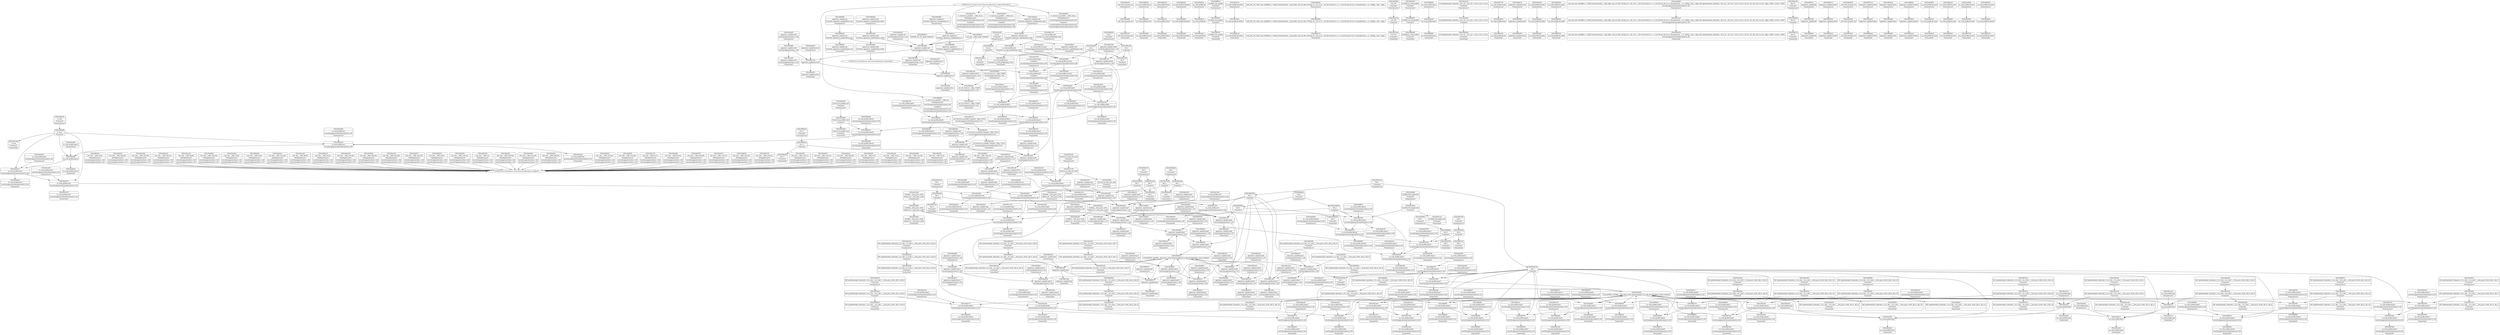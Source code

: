 digraph {
	CE0x38e0ea0 [shape=record,shape=Mrecord,label="{CE0x38e0ea0|i1_true|*Constant*|*SummSource*}"]
	CE0x3893570 [shape=record,shape=Mrecord,label="{CE0x3893570|_call_void_mcount()_#2|*SummSink*}"]
	CE0x38c62c0 [shape=record,shape=Mrecord,label="{CE0x38c62c0|aa_cred_profile:tmp5|security/apparmor/include/context.h,99|*SummSource*}"]
	CE0x38aca50 [shape=record,shape=Mrecord,label="{CE0x38aca50|128:_i64,_:_CRE_80,88_|*MultipleSource*|security/apparmor/lsm.c,146|security/apparmor/lsm.c,147}"]
	CE0x38cb480 [shape=record,shape=Mrecord,label="{CE0x38cb480|aa_cred_profile:lor.rhs|*SummSink*}"]
	CE0x38f5cf0 [shape=record,shape=Mrecord,label="{CE0x38f5cf0|i64*_getelementptr_inbounds_(_16_x_i64_,_16_x_i64_*___llvm_gcov_ctr46,_i64_0,_i64_13)|*Constant*}"]
	CE0x388dab0 [shape=record,shape=Mrecord,label="{CE0x388dab0|apparmor_capable:call1|security/apparmor/lsm.c,146|*SummSource*}"]
	CE0x38ad110 [shape=record,shape=Mrecord,label="{CE0x38ad110|128:_i64,_:_CRE_112,120_|*MultipleSource*|security/apparmor/lsm.c,146|security/apparmor/lsm.c,147}"]
	CE0x389ed20 [shape=record,shape=Mrecord,label="{CE0x389ed20|apparmor_capable:tmp1|*SummSink*}"]
	CE0x38d0ba0 [shape=record,shape=Mrecord,label="{CE0x38d0ba0|aa_cred_profile:lor.rhs|*SummSource*}"]
	CE0x38c8730 [shape=record,shape=Mrecord,label="{CE0x38c8730|aa_cred_profile:tmp4|*LoadInst*|security/apparmor/include/context.h,99|*SummSource*}"]
	CE0x38d5980 [shape=record,shape=Mrecord,label="{CE0x38d5980|aa_cred_profile:tobool4|security/apparmor/include/context.h,100|*SummSink*}"]
	CE0x374b800 [shape=record,shape=Mrecord,label="{CE0x374b800|apparmor_capable:tmp2|security/apparmor/lsm.c,145}"]
	CE0x38c5860 [shape=record,shape=Mrecord,label="{CE0x38c5860|aa_cred_profile:tmp6|security/apparmor/include/context.h,100|*SummSource*}"]
	CE0x38e8190 [shape=record,shape=Mrecord,label="{CE0x38e8190|aa_cred_profile:expval|security/apparmor/include/context.h,100|*SummSink*}"]
	CE0x38adb30 [shape=record,shape=Mrecord,label="{CE0x38adb30|128:_i64,_:_CRE_148,152_|*MultipleSource*|security/apparmor/lsm.c,146|security/apparmor/lsm.c,147}"]
	CE0x38d6320 [shape=record,shape=Mrecord,label="{CE0x38d6320|aa_cred_profile:if.then|*SummSource*}"]
	CE0x38e6c30 [shape=record,shape=Mrecord,label="{CE0x38e6c30|aa_cred_profile:lnot.ext|security/apparmor/include/context.h,100|*SummSink*}"]
	CE0x38ce9a0 [shape=record,shape=Mrecord,label="{CE0x38ce9a0|i64*_getelementptr_inbounds_(_16_x_i64_,_16_x_i64_*___llvm_gcov_ctr46,_i64_0,_i64_4)|*Constant*|*SummSource*}"]
	CE0x38d3eb0 [shape=record,shape=Mrecord,label="{CE0x38d3eb0|aa_cred_profile:do.body6|*SummSink*}"]
	CE0x38878a0 [shape=record,shape=Mrecord,label="{CE0x38878a0|aa_cred_profile:tmp19|security/apparmor/include/context.h,100}"]
	CE0x38ae700 [shape=record,shape=Mrecord,label="{CE0x38ae700|128:_i64,_:_CRE_224,232_|*MultipleSource*|security/apparmor/lsm.c,146|security/apparmor/lsm.c,147}"]
	CE0x38d49a0 [shape=record,shape=Mrecord,label="{CE0x38d49a0|aa_cred_profile:bb|*SummSource*}"]
	CE0x38acf60 [shape=record,shape=Mrecord,label="{CE0x38acf60|128:_i64,_:_CRE_104,112_|*MultipleSource*|security/apparmor/lsm.c,146|security/apparmor/lsm.c,147}"]
	CE0x38ad470 [shape=record,shape=Mrecord,label="{CE0x38ad470|128:_i64,_:_CRE_124,128_|*MultipleSource*|security/apparmor/lsm.c,146|security/apparmor/lsm.c,147}"]
	CE0x383f6c0 [shape=record,shape=Mrecord,label="{CE0x383f6c0|GLOBAL:cap_capable|*Constant*}"]
	CE0x388b580 [shape=record,shape=Mrecord,label="{CE0x388b580|apparmor_capable:cap|Function::apparmor_capable&Arg::cap::}"]
	CE0x38afae0 [shape=record,shape=Mrecord,label="{CE0x38afae0|128:_i64,_:_CRE_528,536_|*MultipleSource*|security/apparmor/lsm.c,146|security/apparmor/lsm.c,147}"]
	CE0x38d3dc0 [shape=record,shape=Mrecord,label="{CE0x38d3dc0|aa_cred_profile:do.body6|*SummSource*}"]
	CE0x38d5b00 [shape=record,shape=Mrecord,label="{CE0x38d5b00|i64_5|*Constant*}"]
	CE0x38ddea0 [shape=record,shape=Mrecord,label="{CE0x38ddea0|i64*_getelementptr_inbounds_(_16_x_i64_,_16_x_i64_*___llvm_gcov_ctr46,_i64_0,_i64_9)|*Constant*|*SummSink*}"]
	CE0x38e3390 [shape=record,shape=Mrecord,label="{CE0x38e3390|aa_cred_profile:tmp17|security/apparmor/include/context.h,100}"]
	CE0x38a95b0 [shape=record,shape=Mrecord,label="{CE0x38a95b0|aa_cred_profile:tmp10|security/apparmor/include/context.h,100}"]
	CE0x38bfa30 [shape=record,shape=Mrecord,label="{CE0x38bfa30|aa_cred_profile:profile|security/apparmor/include/context.h,100|*SummSink*}"]
	CE0x38e3970 [shape=record,shape=Mrecord,label="{CE0x38e3970|i64*_getelementptr_inbounds_(_16_x_i64_,_16_x_i64_*___llvm_gcov_ctr46,_i64_0,_i64_7)|*Constant*|*SummSource*}"]
	CE0x389c600 [shape=record,shape=Mrecord,label="{CE0x389c600|128:_i64,_:_CRE_8,16_|*MultipleSource*|security/apparmor/lsm.c,146|security/apparmor/lsm.c,147}"]
	CE0x38ea210 [shape=record,shape=Mrecord,label="{CE0x38ea210|aa_cred_profile:tmp16|security/apparmor/include/context.h,100|*SummSink*}"]
	CE0x389e870 [shape=record,shape=Mrecord,label="{CE0x389e870|0:_%struct.aa_profile*,_:_CRE_8,16_|*MultipleSource*|security/apparmor/include/context.h,99|*LoadInst*|security/apparmor/include/context.h,99|security/apparmor/include/context.h,100}"]
	CE0x38c2cc0 [shape=record,shape=Mrecord,label="{CE0x38c2cc0|aa_cred_profile:do.body5|*SummSource*}"]
	CE0x389cc00 [shape=record,shape=Mrecord,label="{CE0x389cc00|128:_i64,_:_CRE_16,24_|*MultipleSource*|security/apparmor/lsm.c,146|security/apparmor/lsm.c,147}"]
	CE0x38d1100 [shape=record,shape=Mrecord,label="{CE0x38d1100|aa_cred_profile:tmp11|security/apparmor/include/context.h,100|*SummSource*}"]
	CE0x38ad980 [shape=record,shape=Mrecord,label="{CE0x38ad980|128:_i64,_:_CRE_144,148_|*MultipleSource*|security/apparmor/lsm.c,146|security/apparmor/lsm.c,147}"]
	CE0x38f94f0 [shape=record,shape=Mrecord,label="{CE0x38f94f0|aa_cred_profile:tmp33|security/apparmor/include/context.h,101|*SummSource*}"]
	CE0x389c220 [shape=record,shape=Mrecord,label="{CE0x389c220|apparmor_capable:mode|security/apparmor/lsm.c,147|*SummSource*}"]
	CE0x389cdf0 [shape=record,shape=Mrecord,label="{CE0x389cdf0|128:_i64,_:_CRE_24,32_|*MultipleSource*|security/apparmor/lsm.c,146|security/apparmor/lsm.c,147}"]
	CE0x38a6710 [shape=record,shape=Mrecord,label="{CE0x38a6710|void_(i8*,_i32,_i64)*_asm_sideeffect_1:_09ud2_0A.pushsection___bug_table,_22a_22_0A2:_09.long_1b_-_2b,_$_0:c_-_2b_0A_09.word_$_1:c_,_0_0A_09.org_2b+$_2:c_0A.popsection_,_i,i,i,_dirflag_,_fpsr_,_flags_|*SummSink*}"]
	CE0x38a8090 [shape=record,shape=Mrecord,label="{CE0x38a8090|apparmor_capable:tmp16|security/apparmor/lsm.c,150|*SummSource*}"]
	CE0x3893010 [shape=record,shape=Mrecord,label="{CE0x3893010|apparmor_capable:tmp3|security/apparmor/lsm.c,145|*SummSink*}"]
	CE0x38d6bd0 [shape=record,shape=Mrecord,label="{CE0x38d6bd0|aa_cred_profile:tobool1|security/apparmor/include/context.h,100|*SummSource*}"]
	CE0x38c2070 [shape=record,shape=Mrecord,label="{CE0x38c2070|aa_cred_profile:lnot3|security/apparmor/include/context.h,100|*SummSink*}"]
	CE0x38c0250 [shape=record,shape=Mrecord,label="{CE0x38c0250|%struct.aa_task_cxt*_null|*Constant*|*SummSource*}"]
	CE0x38c1720 [shape=record,shape=Mrecord,label="{CE0x38c1720|aa_cred_profile:tmp7|security/apparmor/include/context.h,100|*SummSource*}"]
	CE0x383de10 [shape=record,shape=Mrecord,label="{CE0x383de10|apparmor_capable:cred|Function::apparmor_capable&Arg::cred::|*SummSource*}"]
	CE0x38dfd60 [shape=record,shape=Mrecord,label="{CE0x38dfd60|aa_cred_profile:tmp25|security/apparmor/include/context.h,100|*SummSource*}"]
	CE0x38d1a50 [shape=record,shape=Mrecord,label="{CE0x38d1a50|aa_cred_profile:tmp|*SummSource*}"]
	CE0x38de770 [shape=record,shape=Mrecord,label="{CE0x38de770|aa_cred_profile:tmp23|security/apparmor/include/context.h,100}"]
	CE0x38d6120 [shape=record,shape=Mrecord,label="{CE0x38d6120|aa_cred_profile:do.body5|*SummSink*}"]
	CE0x38e90b0 [shape=record,shape=Mrecord,label="{CE0x38e90b0|i64*_getelementptr_inbounds_(_16_x_i64_,_16_x_i64_*___llvm_gcov_ctr46,_i64_0,_i64_8)|*Constant*|*SummSource*}"]
	CE0x38c2ae0 [shape=record,shape=Mrecord,label="{CE0x38c2ae0|aa_cred_profile:bb|*SummSink*}"]
	CE0x388d780 [shape=record,shape=Mrecord,label="{CE0x388d780|apparmor_capable:tmp5|security/apparmor/lsm.c,145|*SummSink*}"]
	CE0x38d7690 [shape=record,shape=Mrecord,label="{CE0x38d7690|aa_cred_profile:tmp14|security/apparmor/include/context.h,100|*SummSink*}"]
	CE0x3893250 [shape=record,shape=Mrecord,label="{CE0x3893250|apparmor_capable:tmp4|security/apparmor/lsm.c,145|*SummSource*}"]
	CE0x389e1b0 [shape=record,shape=Mrecord,label="{CE0x389e1b0|aa_cred_profile:tmp12|security/apparmor/include/context.h,100|*SummSink*}"]
	CE0x388e220 [shape=record,shape=Mrecord,label="{CE0x388e220|apparmor_capable:call|security/apparmor/lsm.c,144|*SummSource*}"]
	CE0x388a7d0 [shape=record,shape=Mrecord,label="{CE0x388a7d0|apparmor_capable:tobool|security/apparmor/lsm.c,145|*SummSink*}"]
	CE0x389cfa0 [shape=record,shape=Mrecord,label="{CE0x389cfa0|128:_i64,_:_CRE_32,40_|*MultipleSource*|security/apparmor/lsm.c,146|security/apparmor/lsm.c,147}"]
	CE0x389e070 [shape=record,shape=Mrecord,label="{CE0x389e070|aa_cred_profile:tmp12|security/apparmor/include/context.h,100|*SummSource*}"]
	CE0x38fa2f0 [shape=record,shape=Mrecord,label="{CE0x38fa2f0|aa_cred_profile:tmp34|security/apparmor/include/context.h,101|*SummSink*}"]
	CE0x38b1800 [shape=record,shape=Mrecord,label="{CE0x38b1800|apparmor_capable:cmp|security/apparmor/lsm.c,147}"]
	CE0x3889e60 [shape=record,shape=Mrecord,label="{CE0x3889e60|apparmor_capable:audit|Function::apparmor_capable&Arg::audit::|*SummSink*}"]
	CE0x38c0a70 [shape=record,shape=Mrecord,label="{CE0x38c0a70|i32_100|*Constant*}"]
	CE0x38b2cb0 [shape=record,shape=Mrecord,label="{CE0x38b2cb0|apparmor_capable:tmp9|security/apparmor/lsm.c,147|*SummSource*}"]
	CE0x38afe40 [shape=record,shape=Mrecord,label="{CE0x38afe40|128:_i64,_:_CRE_544,592_|*MultipleSource*|security/apparmor/lsm.c,146|security/apparmor/lsm.c,147}"]
	CE0x388c540 [shape=record,shape=Mrecord,label="{CE0x388c540|GLOBAL:__llvm_gcov_ctr52|Global_var:__llvm_gcov_ctr52}"]
	CE0x38e17d0 [shape=record,shape=Mrecord,label="{CE0x38e17d0|aa_cred_profile:tmp21|security/apparmor/include/context.h,100}"]
	CE0x388bbd0 [shape=record,shape=Mrecord,label="{CE0x388bbd0|GLOBAL:aa_cred_profile|*Constant*|*SummSink*}"]
	CE0x38ae040 [shape=record,shape=Mrecord,label="{CE0x38ae040|128:_i64,_:_CRE_192,196_|*MultipleSource*|security/apparmor/lsm.c,146|security/apparmor/lsm.c,147}"]
	CE0x388c450 [shape=record,shape=Mrecord,label="{CE0x388c450|apparmor_capable:audit|Function::apparmor_capable&Arg::audit::}"]
	CE0x38f5b30 [shape=record,shape=Mrecord,label="{CE0x38f5b30|aa_cred_profile:tmp27|security/apparmor/include/context.h,100|*SummSink*}"]
	CE0x38c18a0 [shape=record,shape=Mrecord,label="{CE0x38c18a0|aa_cred_profile:tmp8|security/apparmor/include/context.h,100}"]
	CE0x38aaf70 [shape=record,shape=Mrecord,label="{CE0x38aaf70|apparmor_capable:error.0|*SummSink*}"]
	CE0x388ae00 [shape=record,shape=Mrecord,label="{CE0x388ae00|aa_cred_profile:entry}"]
	CE0x38d72e0 [shape=record,shape=Mrecord,label="{CE0x38d72e0|i64_6|*Constant*}"]
	CE0x388f1f0 [shape=record,shape=Mrecord,label="{CE0x388f1f0|GLOBAL:cap_capable|*Constant*|*SummSink*}"]
	CE0x38d73c0 [shape=record,shape=Mrecord,label="{CE0x38d73c0|i64_6|*Constant*|*SummSink*}"]
	CE0x38a5a20 [shape=record,shape=Mrecord,label="{CE0x38a5a20|i8*_getelementptr_inbounds_(_36_x_i8_,_36_x_i8_*_.str12,_i32_0,_i32_0)|*Constant*|*SummSource*}"]
	CE0x38e7750 [shape=record,shape=Mrecord,label="{CE0x38e7750|aa_cred_profile:if.end|*SummSource*}"]
	CE0x38c1a10 [shape=record,shape=Mrecord,label="{CE0x38c1a10|aa_cred_profile:tmp8|security/apparmor/include/context.h,100|*SummSource*}"]
	CE0x38e1020 [shape=record,shape=Mrecord,label="{CE0x38e1020|i1_true|*Constant*|*SummSink*}"]
	"CONST[source:0(mediator),value:2(dynamic)][purpose:{subject}]"
	CE0x3887e30 [shape=record,shape=Mrecord,label="{CE0x3887e30|apparmor_capable:tmp14|security/apparmor/lsm.c,149|*SummSink*}"]
	CE0x389e9f0 [shape=record,shape=Mrecord,label="{CE0x389e9f0|0:_%struct.aa_profile*,_:_CRE_16,24_|*MultipleSource*|security/apparmor/include/context.h,99|*LoadInst*|security/apparmor/include/context.h,99|security/apparmor/include/context.h,100}"]
	CE0x388a150 [shape=record,shape=Mrecord,label="{CE0x388a150|i32_0|*Constant*|*SummSink*}"]
	CE0x38e5c00 [shape=record,shape=Mrecord,label="{CE0x38e5c00|i64*_getelementptr_inbounds_(_16_x_i64_,_16_x_i64_*___llvm_gcov_ctr46,_i64_0,_i64_0)|*Constant*}"]
	CE0x38d13a0 [shape=record,shape=Mrecord,label="{CE0x38d13a0|aa_cred_profile:profile|security/apparmor/include/context.h,100}"]
	CE0x388a760 [shape=record,shape=Mrecord,label="{CE0x388a760|apparmor_capable:tobool|security/apparmor/lsm.c,145|*SummSource*}"]
	CE0x38e4be0 [shape=record,shape=Mrecord,label="{CE0x38e4be0|aa_cred_profile:tmp13|*SummSink*}"]
	CE0x38e8200 [shape=record,shape=Mrecord,label="{CE0x38e8200|aa_cred_profile:tobool4|security/apparmor/include/context.h,100}"]
	CE0x38f5a10 [shape=record,shape=Mrecord,label="{CE0x38f5a10|aa_cred_profile:tmp27|security/apparmor/include/context.h,100|*SummSource*}"]
	CE0x38b0130 [shape=record,shape=Mrecord,label="{CE0x38b0130|apparmor_capable:tmp6|security/apparmor/lsm.c,147|*SummSink*}"]
	CE0x38d2de0 [shape=record,shape=Mrecord,label="{CE0x38d2de0|aa_cred_profile:tmp10|security/apparmor/include/context.h,100|*SummSink*}"]
	CE0x38e14e0 [shape=record,shape=Mrecord,label="{CE0x38e14e0|aa_cred_profile:tmp20|security/apparmor/include/context.h,100}"]
	CE0x38e3480 [shape=record,shape=Mrecord,label="{CE0x38e3480|aa_cred_profile:tmp17|security/apparmor/include/context.h,100|*SummSink*}"]
	CE0x38d7350 [shape=record,shape=Mrecord,label="{CE0x38d7350|i64_6|*Constant*|*SummSource*}"]
	CE0x388d530 [shape=record,shape=Mrecord,label="{CE0x388d530|i64_0|*Constant*|*SummSink*}"]
	CE0x38cbcb0 [shape=record,shape=Mrecord,label="{CE0x38cbcb0|aa_cred_profile:tmp3|*SummSink*}"]
	CE0x388ae70 [shape=record,shape=Mrecord,label="{CE0x388ae70|GLOBAL:aa_cred_profile|*Constant*|*SummSource*}"]
	CE0x38f63a0 [shape=record,shape=Mrecord,label="{CE0x38f63a0|i64*_getelementptr_inbounds_(_16_x_i64_,_16_x_i64_*___llvm_gcov_ctr46,_i64_0,_i64_13)|*Constant*|*SummSink*}"]
	CE0x38cc870 [shape=record,shape=Mrecord,label="{CE0x38cc870|i64*_getelementptr_inbounds_(_16_x_i64_,_16_x_i64_*___llvm_gcov_ctr46,_i64_0,_i64_1)|*Constant*}"]
	CE0x388d6a0 [shape=record,shape=Mrecord,label="{CE0x388d6a0|apparmor_capable:tmp5|security/apparmor/lsm.c,145|*SummSource*}"]
	CE0x38de3e0 [shape=record,shape=Mrecord,label="{CE0x38de3e0|i64*_getelementptr_inbounds_(_16_x_i64_,_16_x_i64_*___llvm_gcov_ctr46,_i64_0,_i64_9)|*Constant*}"]
	CE0x38f8a20 [shape=record,shape=Mrecord,label="{CE0x38f8a20|i64*_getelementptr_inbounds_(_16_x_i64_,_16_x_i64_*___llvm_gcov_ctr46,_i64_0,_i64_15)|*Constant*|*SummSink*}"]
	CE0x38d1220 [shape=record,shape=Mrecord,label="{CE0x38d1220|aa_cred_profile:tmp11|security/apparmor/include/context.h,100|*SummSink*}"]
	CE0x38e7250 [shape=record,shape=Mrecord,label="{CE0x38e7250|aa_cred_profile:conv|security/apparmor/include/context.h,100}"]
	CE0x38e7b00 [shape=record,shape=Mrecord,label="{CE0x38e7b00|%struct.aa_profile*_null|*Constant*|*SummSink*}"]
	CE0x38ae3a0 [shape=record,shape=Mrecord,label="{CE0x38ae3a0|128:_i64,_:_CRE_208,212_|*MultipleSource*|security/apparmor/lsm.c,146|security/apparmor/lsm.c,147}"]
	CE0x38856f0 [shape=record,shape=Mrecord,label="{CE0x38856f0|apparmor_capable:if.end}"]
	CE0x38e8360 [shape=record,shape=Mrecord,label="{CE0x38e8360|aa_cred_profile:tobool4|security/apparmor/include/context.h,100|*SummSource*}"]
	CE0x38831e0 [shape=record,shape=Mrecord,label="{CE0x38831e0|apparmor_capable:tobool|security/apparmor/lsm.c,145}"]
	CE0x38df860 [shape=record,shape=Mrecord,label="{CE0x38df860|aa_cred_profile:tmp24|security/apparmor/include/context.h,100|*SummSink*}"]
	CE0x38ad620 [shape=record,shape=Mrecord,label="{CE0x38ad620|128:_i64,_:_CRE_128,136_|*MultipleSource*|security/apparmor/lsm.c,146|security/apparmor/lsm.c,147}"]
	CE0x38ce1b0 [shape=record,shape=Mrecord,label="{CE0x38ce1b0|i64*_getelementptr_inbounds_(_16_x_i64_,_16_x_i64_*___llvm_gcov_ctr46,_i64_0,_i64_1)|*Constant*|*SummSink*}"]
	CE0x389bd10 [shape=record,shape=Mrecord,label="{CE0x389bd10|i32_11|*Constant*}"]
	CE0x38e58a0 [shape=record,shape=Mrecord,label="{CE0x38e58a0|aa_cred_profile:do.body}"]
	CE0x38df070 [shape=record,shape=Mrecord,label="{CE0x38df070|i64*_getelementptr_inbounds_(_16_x_i64_,_16_x_i64_*___llvm_gcov_ctr46,_i64_0,_i64_10)|*Constant*|*SummSource*}"]
	CE0x388c7c0 [shape=record,shape=Mrecord,label="{CE0x388c7c0|_ret_%struct.aa_profile*_%tmp34,_!dbg_!15510|security/apparmor/include/context.h,101|*SummSource*}"]
	CE0x38d6520 [shape=record,shape=Mrecord,label="{CE0x38d6520|aa_cred_profile:do.end8|*SummSource*}"]
	CE0x38dfe80 [shape=record,shape=Mrecord,label="{CE0x38dfe80|aa_cred_profile:tmp25|security/apparmor/include/context.h,100|*SummSink*}"]
	CE0x38e1ca0 [shape=record,shape=Mrecord,label="{CE0x38e1ca0|_call_void_asm_sideeffect_1:_09ud2_0A.pushsection___bug_table,_22a_22_0A2:_09.long_1b_-_2b,_$_0:c_-_2b_0A_09.word_$_1:c_,_0_0A_09.org_2b+$_2:c_0A.popsection_,_i,i,i,_dirflag_,_fpsr_,_flags_(i8*_getelementptr_inbounds_(_36_x_i8_,_36_x_i8_*_.str12,_i32_0,_i32_0),_i32_100,_i64_12)_#2,_!dbg_!15490,_!srcloc_!15493|security/apparmor/include/context.h,100}"]
	CE0x3893820 [shape=record,shape=Mrecord,label="{CE0x3893820|apparmor_capable:tmp3|security/apparmor/lsm.c,145}"]
	CE0x38acc00 [shape=record,shape=Mrecord,label="{CE0x38acc00|128:_i64,_:_CRE_88,96_|*MultipleSource*|security/apparmor/lsm.c,146|security/apparmor/lsm.c,147}"]
	CE0x38ac290 [shape=record,shape=Mrecord,label="{CE0x38ac290|apparmor_capable:error.1|*SummSink*}"]
	CE0x38ab0a0 [shape=record,shape=Mrecord,label="{CE0x38ab0a0|i64*_getelementptr_inbounds_(_8_x_i64_,_8_x_i64_*___llvm_gcov_ctr52,_i64_0,_i64_6)|*Constant*}"]
	CE0x38e7440 [shape=record,shape=Mrecord,label="{CE0x38e7440|aa_cred_profile:conv|security/apparmor/include/context.h,100|*SummSource*}"]
	CE0x38c3430 [shape=record,shape=Mrecord,label="{CE0x38c3430|aa_cred_profile:tobool|security/apparmor/include/context.h,100|*SummSource*}"]
	CE0x38e80c0 [shape=record,shape=Mrecord,label="{CE0x38e80c0|aa_cred_profile:expval|security/apparmor/include/context.h,100|*SummSource*}"]
	CE0x38c8ee0 [shape=record,shape=Mrecord,label="{CE0x38c8ee0|GLOBAL:__llvm_gcov_ctr46|Global_var:__llvm_gcov_ctr46|*SummSink*}"]
	CE0x38d48a0 [shape=record,shape=Mrecord,label="{CE0x38d48a0|aa_cred_profile:bb}"]
	CE0x38f9ac0 [shape=record,shape=Mrecord,label="{CE0x38f9ac0|aa_cred_profile:profile11|security/apparmor/include/context.h,101|*SummSource*}"]
	CE0x38d3760 [shape=record,shape=Mrecord,label="{CE0x38d3760|i64_5|*Constant*|*SummSink*}"]
	CE0x38c6fb0 [shape=record,shape=Mrecord,label="{CE0x38c6fb0|aa_cred_profile:tmp5|security/apparmor/include/context.h,99|*SummSink*}"]
	CE0x38a9230 [shape=record,shape=Mrecord,label="{CE0x38a9230|i64*_getelementptr_inbounds_(_16_x_i64_,_16_x_i64_*___llvm_gcov_ctr46,_i64_0,_i64_4)|*Constant*|*SummSink*}"]
	CE0x38de150 [shape=record,shape=Mrecord,label="{CE0x38de150|i64_12|*Constant*|*SummSource*}"]
	CE0x38aabc0 [shape=record,shape=Mrecord,label="{CE0x38aabc0|apparmor_capable:error.0|*SummSource*}"]
	CE0x38ab960 [shape=record,shape=Mrecord,label="{CE0x38ab960|apparmor_capable:tmp13|security/apparmor/lsm.c,149|*SummSource*}"]
	CE0x38abe20 [shape=record,shape=Mrecord,label="{CE0x38abe20|apparmor_capable:tmp14|security/apparmor/lsm.c,149}"]
	CE0x38ade90 [shape=record,shape=Mrecord,label="{CE0x38ade90|128:_i64,_:_CRE_160,188_|*MultipleSource*|security/apparmor/lsm.c,146|security/apparmor/lsm.c,147}"]
	CE0x38880c0 [shape=record,shape=Mrecord,label="{CE0x38880c0|apparmor_capable:bb|*SummSink*}"]
	CE0x388d3b0 [shape=record,shape=Mrecord,label="{CE0x388d3b0|i64_0|*Constant*}"]
	CE0x389aaf0 [shape=record,shape=Mrecord,label="{CE0x389aaf0|apparmor_capable:tmp3|security/apparmor/lsm.c,145|*SummSource*}"]
	CE0x38b1ca0 [shape=record,shape=Mrecord,label="{CE0x38b1ca0|i64_4|*Constant*|*SummSink*}"]
	CE0x38d6df0 [shape=record,shape=Mrecord,label="{CE0x38d6df0|i1_true|*Constant*}"]
	CE0x388a840 [shape=record,shape=Mrecord,label="{CE0x388a840|i64_2|*Constant*|*SummSource*}"]
	CE0x38b2290 [shape=record,shape=Mrecord,label="{CE0x38b2290|apparmor_capable:tmp7|security/apparmor/lsm.c,147}"]
	CE0x38f76e0 [shape=record,shape=Mrecord,label="{CE0x38f76e0|i64*_getelementptr_inbounds_(_16_x_i64_,_16_x_i64_*___llvm_gcov_ctr46,_i64_0,_i64_14)|*Constant*|*SummSink*}"]
	CE0x38f7030 [shape=record,shape=Mrecord,label="{CE0x38f7030|i64*_getelementptr_inbounds_(_16_x_i64_,_16_x_i64_*___llvm_gcov_ctr46,_i64_0,_i64_14)|*Constant*}"]
	CE0x38f93d0 [shape=record,shape=Mrecord,label="{CE0x38f93d0|aa_cred_profile:tmp33|security/apparmor/include/context.h,101}"]
	CE0x38f8090 [shape=record,shape=Mrecord,label="{CE0x38f8090|aa_cred_profile:tmp31|security/apparmor/include/context.h,100|*SummSource*}"]
	CE0x38e19c0 [shape=record,shape=Mrecord,label="{CE0x38e19c0|aa_cred_profile:tmp21|security/apparmor/include/context.h,100|*SummSource*}"]
	CE0x38c1790 [shape=record,shape=Mrecord,label="{CE0x38c1790|aa_cred_profile:tmp7|security/apparmor/include/context.h,100|*SummSink*}"]
	CE0x38ea090 [shape=record,shape=Mrecord,label="{CE0x38ea090|aa_cred_profile:tmp16|security/apparmor/include/context.h,100|*SummSource*}"]
	CE0x3881f70 [shape=record,shape=Mrecord,label="{CE0x3881f70|apparmor_capable:tmp1}"]
	CE0x3883080 [shape=record,shape=Mrecord,label="{CE0x3883080|i64_1|*Constant*|*SummSink*}"]
	CE0x38847c0 [shape=record,shape=Mrecord,label="{CE0x38847c0|apparmor_capable:if.end4|*SummSource*}"]
	CE0x38de0e0 [shape=record,shape=Mrecord,label="{CE0x38de0e0|i64_12|*Constant*}"]
	CE0x38f6b60 [shape=record,shape=Mrecord,label="{CE0x38f6b60|aa_cred_profile:tmp29|security/apparmor/include/context.h,100}"]
	CE0x38bfb90 [shape=record,shape=Mrecord,label="{CE0x38bfb90|0:_%struct.aa_profile*,_:_CRE_0,8_|*MultipleSource*|security/apparmor/include/context.h,99|*LoadInst*|security/apparmor/include/context.h,99|security/apparmor/include/context.h,100}"]
	CE0x38ab8f0 [shape=record,shape=Mrecord,label="{CE0x38ab8f0|apparmor_capable:tmp13|security/apparmor/lsm.c,149}"]
	CE0x38df3b0 [shape=record,shape=Mrecord,label="{CE0x38df3b0|i64*_getelementptr_inbounds_(_16_x_i64_,_16_x_i64_*___llvm_gcov_ctr46,_i64_0,_i64_10)|*Constant*|*SummSink*}"]
	CE0x38ac8a0 [shape=record,shape=Mrecord,label="{CE0x38ac8a0|128:_i64,_:_CRE_72,80_|*MultipleSource*|security/apparmor/lsm.c,146|security/apparmor/lsm.c,147}"]
	CE0x38d4570 [shape=record,shape=Mrecord,label="{CE0x38d4570|aa_cred_profile:tmp16|security/apparmor/include/context.h,100}"]
	CE0x389d4e0 [shape=record,shape=Mrecord,label="{CE0x389d4e0|128:_i64,_:_CRE_56,64_|*MultipleSource*|security/apparmor/lsm.c,146|security/apparmor/lsm.c,147}"]
	CE0x38adce0 [shape=record,shape=Mrecord,label="{CE0x38adce0|128:_i64,_:_CRE_152,160_|*MultipleSource*|security/apparmor/lsm.c,146|security/apparmor/lsm.c,147}"]
	CE0x3893500 [shape=record,shape=Mrecord,label="{CE0x3893500|i64_1|*Constant*}"]
	CE0x388a0e0 [shape=record,shape=Mrecord,label="{CE0x388a0e0|i32_0|*Constant*|*SummSource*}"]
	CE0x38a8670 [shape=record,shape=Mrecord,label="{CE0x38a8670|aa_cred_profile:if.end}"]
	CE0x38e03b0 [shape=record,shape=Mrecord,label="{CE0x38e03b0|i64*_getelementptr_inbounds_(_16_x_i64_,_16_x_i64_*___llvm_gcov_ctr46,_i64_0,_i64_12)|*Constant*|*SummSource*}"]
	CE0x3889df0 [shape=record,shape=Mrecord,label="{CE0x3889df0|apparmor_capable:ns|Function::apparmor_capable&Arg::ns::|*SummSink*}"]
	CE0x38f2f50 [shape=record,shape=Mrecord,label="{CE0x38f2f50|i64*_getelementptr_inbounds_(_16_x_i64_,_16_x_i64_*___llvm_gcov_ctr46,_i64_0,_i64_12)|*Constant*|*SummSink*}"]
	CE0x38f57f0 [shape=record,shape=Mrecord,label="{CE0x38f57f0|aa_cred_profile:tmp27|security/apparmor/include/context.h,100}"]
	CE0x3887690 [shape=record,shape=Mrecord,label="{CE0x3887690|aa_cred_profile:tmp18|security/apparmor/include/context.h,100|*SummSink*}"]
	CE0x38e2d10 [shape=record,shape=Mrecord,label="{CE0x38e2d10|aa_cred_profile:lnot|security/apparmor/include/context.h,100}"]
	CE0x38b01a0 [shape=record,shape=Mrecord,label="{CE0x38b01a0|apparmor_capable:tmp6|security/apparmor/lsm.c,147|*SummSource*}"]
	CE0x38d1970 [shape=record,shape=Mrecord,label="{CE0x38d1970|aa_cred_profile:tmp}"]
	CE0x38b2130 [shape=record,shape=Mrecord,label="{CE0x38b2130|apparmor_capable:tmp8|security/apparmor/lsm.c,147}"]
	CE0x38afff0 [shape=record,shape=Mrecord,label="{CE0x38afff0|apparmor_capable:tmp6|security/apparmor/lsm.c,147}"]
	CE0x38e6430 [shape=record,shape=Mrecord,label="{CE0x38e6430|aa_cred_profile:lnot2|security/apparmor/include/context.h,100|*SummSource*}"]
	CE0x38d6d80 [shape=record,shape=Mrecord,label="{CE0x38d6d80|aa_cred_profile:tobool1|security/apparmor/include/context.h,100|*SummSink*}"]
	CE0x38e4a60 [shape=record,shape=Mrecord,label="{CE0x38e4a60|aa_cred_profile:tmp13|*SummSource*}"]
	CE0x38df7f0 [shape=record,shape=Mrecord,label="{CE0x38df7f0|aa_cred_profile:tmp24|security/apparmor/include/context.h,100|*SummSource*}"]
	CE0x388aa90 [shape=record,shape=Mrecord,label="{CE0x388aa90|apparmor_capable:call1|security/apparmor/lsm.c,146|*SummSink*}"]
	CE0x38b18e0 [shape=record,shape=Mrecord,label="{CE0x38b18e0|apparmor_capable:cmp|security/apparmor/lsm.c,147|*SummSink*}"]
	CE0x38b1870 [shape=record,shape=Mrecord,label="{CE0x38b1870|apparmor_capable:cmp|security/apparmor/lsm.c,147|*SummSource*}"]
	CE0x38abdb0 [shape=record,shape=Mrecord,label="{CE0x38abdb0|apparmor_capable:error.1}"]
	CE0x389c050 [shape=record,shape=Mrecord,label="{CE0x389c050|apparmor_capable:mode|security/apparmor/lsm.c,147}"]
	CE0x3889ca0 [shape=record,shape=Mrecord,label="{CE0x3889ca0|apparmor_capable:ns|Function::apparmor_capable&Arg::ns::}"]
	CE0x388b8f0 [shape=record,shape=Mrecord,label="{CE0x388b8f0|apparmor_capable:cap|Function::apparmor_capable&Arg::cap::|*SummSink*}"]
	CE0x389d180 [shape=record,shape=Mrecord,label="{CE0x389d180|128:_i64,_:_CRE_40,48_|*MultipleSource*|security/apparmor/lsm.c,146|security/apparmor/lsm.c,147}"]
	CE0x38c2230 [shape=record,shape=Mrecord,label="{CE0x38c2230|aa_cred_profile:lnot.ext|security/apparmor/include/context.h,100}"]
	CE0x38f6060 [shape=record,shape=Mrecord,label="{CE0x38f6060|i64*_getelementptr_inbounds_(_16_x_i64_,_16_x_i64_*___llvm_gcov_ctr46,_i64_0,_i64_13)|*Constant*|*SummSource*}"]
	CE0x38cbdc0 [shape=record,shape=Mrecord,label="{CE0x38cbdc0|_call_void_mcount()_#2}"]
	CE0x389aa80 [shape=record,shape=Mrecord,label="{CE0x389aa80|GLOBAL:__llvm_gcov_ctr52|Global_var:__llvm_gcov_ctr52|*SummSink*}"]
	CE0x38b2830 [shape=record,shape=Mrecord,label="{CE0x38b2830|apparmor_capable:tmp8|security/apparmor/lsm.c,147|*SummSink*}"]
	CE0x389df30 [shape=record,shape=Mrecord,label="{CE0x389df30|aa_cred_profile:tmp12|security/apparmor/include/context.h,100}"]
	CE0x3895b10 [shape=record,shape=Mrecord,label="{CE0x3895b10|apparmor_capable:tmp16|security/apparmor/lsm.c,150}"]
	CE0x38cf1a0 [shape=record,shape=Mrecord,label="{CE0x38cf1a0|i64_1|*Constant*}"]
	CE0x38c9ef0 [shape=record,shape=Mrecord,label="{CE0x38c9ef0|aa_cred_profile:security|security/apparmor/include/context.h,99|*SummSink*}"]
	CE0x38891c0 [shape=record,shape=Mrecord,label="{CE0x38891c0|apparmor_capable:tmp4|security/apparmor/lsm.c,145|*SummSink*}"]
	CE0x38ab590 [shape=record,shape=Mrecord,label="{CE0x38ab590|i64*_getelementptr_inbounds_(_8_x_i64_,_8_x_i64_*___llvm_gcov_ctr52,_i64_0,_i64_6)|*Constant*|*SummSink*}"]
	CE0x383f5e0 [shape=record,shape=Mrecord,label="{CE0x383f5e0|apparmor_capable:cred|Function::apparmor_capable&Arg::cred::|*SummSink*}"]
	CE0x38cca60 [shape=record,shape=Mrecord,label="{CE0x38cca60|aa_cred_profile:tmp1|*SummSink*}"]
	CE0x38ae550 [shape=record,shape=Mrecord,label="{CE0x38ae550|128:_i64,_:_CRE_216,224_|*MultipleSource*|security/apparmor/lsm.c,146|security/apparmor/lsm.c,147}"]
	CE0x38a84d0 [shape=record,shape=Mrecord,label="{CE0x38a84d0|_ret_i32_%error.1,_!dbg_!15489|security/apparmor/lsm.c,150|*SummSource*}"]
	CE0x38c4030 [shape=record,shape=Mrecord,label="{CE0x38c4030|aa_cred_profile:profile|security/apparmor/include/context.h,100|*SummSource*}"]
	CE0x38e40d0 [shape=record,shape=Mrecord,label="{CE0x38e40d0|i64*_getelementptr_inbounds_(_16_x_i64_,_16_x_i64_*___llvm_gcov_ctr46,_i64_0,_i64_0)|*Constant*|*SummSource*}"]
	CE0x38af5d0 [shape=record,shape=Mrecord,label="{CE0x38af5d0|128:_i64,_:_CRE_256,264_|*MultipleSource*|security/apparmor/lsm.c,146|security/apparmor/lsm.c,147}"]
	CE0x388d420 [shape=record,shape=Mrecord,label="{CE0x388d420|i64_0|*Constant*|*SummSource*}"]
	CE0x3889a40 [shape=record,shape=Mrecord,label="{CE0x3889a40|apparmor_capable:if.then|*SummSink*}"]
	CE0x3889d60 [shape=record,shape=Mrecord,label="{CE0x3889d60|apparmor_capable:ns|Function::apparmor_capable&Arg::ns::|*SummSource*}"]
	CE0x38f9e00 [shape=record,shape=Mrecord,label="{CE0x38f9e00|aa_cred_profile:tmp34|security/apparmor/include/context.h,101}"]
	CE0x38a6300 [shape=record,shape=Mrecord,label="{CE0x38a6300|i8*_getelementptr_inbounds_(_36_x_i8_,_36_x_i8_*_.str12,_i32_0,_i32_0)|*Constant*|*SummSink*}"]
	CE0x38ae1f0 [shape=record,shape=Mrecord,label="{CE0x38ae1f0|128:_i64,_:_CRE_200,208_|*MultipleSource*|security/apparmor/lsm.c,146|security/apparmor/lsm.c,147}"]
	CE0x374b930 [shape=record,shape=Mrecord,label="{CE0x374b930|apparmor_capable:tmp2|security/apparmor/lsm.c,145|*SummSink*}"]
	CE0x3888e50 [shape=record,shape=Mrecord,label="{CE0x3888e50|128:_i8*,_:_CRE:_elem_0:default:}"]
	CE0x38b3190 [shape=record,shape=Mrecord,label="{CE0x38b3190|apparmor_capable:tmp10|security/apparmor/lsm.c,147}"]
	CE0x38e07e0 [shape=record,shape=Mrecord,label="{CE0x38e07e0|aa_cred_profile:tmp22|security/apparmor/include/context.h,100|*SummSource*}"]
	CE0x3895aa0 [shape=record,shape=Mrecord,label="{CE0x3895aa0|_ret_i32_%error.1,_!dbg_!15489|security/apparmor/lsm.c,150}"]
	CE0x38c3510 [shape=record,shape=Mrecord,label="{CE0x38c3510|aa_cred_profile:tobool|security/apparmor/include/context.h,100|*SummSink*}"]
	CE0x38a9ae0 [shape=record,shape=Mrecord,label="{CE0x38a9ae0|aa_cred_profile:lnot2|security/apparmor/include/context.h,100|*SummSink*}"]
	CE0x3886ef0 [shape=record,shape=Mrecord,label="{CE0x3886ef0|apparmor_capable:entry|*SummSink*}"]
	CE0x38de1c0 [shape=record,shape=Mrecord,label="{CE0x38de1c0|i64_12|*Constant*|*SummSink*}"]
	CE0x38cdae0 [shape=record,shape=Mrecord,label="{CE0x38cdae0|aa_cred_profile:tmp9|security/apparmor/include/context.h,100|*SummSource*}"]
	CE0x38c51a0 [shape=record,shape=Mrecord,label="{CE0x38c51a0|GLOBAL:llvm.expect.i64|*Constant*|*SummSink*}"]
	CE0x38843f0 [shape=record,shape=Mrecord,label="{CE0x38843f0|COLLAPSED:_GCMRE___llvm_gcov_ctr52_internal_global_8_x_i64_zeroinitializer:_elem_0:default:}"]
	CE0x38b1f80 [shape=record,shape=Mrecord,label="{CE0x38b1f80|i64_3|*Constant*|*SummSink*}"]
	CE0x38f7b90 [shape=record,shape=Mrecord,label="{CE0x38f7b90|aa_cred_profile:tmp30|security/apparmor/include/context.h,100|*SummSink*}"]
	CE0x38f5470 [shape=record,shape=Mrecord,label="{CE0x38f5470|aa_cred_profile:tmp26|security/apparmor/include/context.h,100|*SummSource*}"]
	CE0x38b1450 [shape=record,shape=Mrecord,label="{CE0x38b1450|apparmor_capable:tmp12|security/apparmor/lsm.c,148|*SummSink*}"]
	CE0x3882ea0 [shape=record,shape=Mrecord,label="{CE0x3882ea0|apparmor_capable:if.then2|*SummSink*}"]
	CE0x374bb50 [shape=record,shape=Mrecord,label="{CE0x374bb50|apparmor_capable:cred|Function::apparmor_capable&Arg::cred::}"]
	CE0x38a48b0 [shape=record,shape=Mrecord,label="{CE0x38a48b0|_call_void_asm_sideeffect_1:_09ud2_0A.pushsection___bug_table,_22a_22_0A2:_09.long_1b_-_2b,_$_0:c_-_2b_0A_09.word_$_1:c_,_0_0A_09.org_2b+$_2:c_0A.popsection_,_i,i,i,_dirflag_,_fpsr_,_flags_(i8*_getelementptr_inbounds_(_36_x_i8_,_36_x_i8_*_.str12,_i32_0,_i32_0),_i32_100,_i64_12)_#2,_!dbg_!15490,_!srcloc_!15493|security/apparmor/include/context.h,100|*SummSource*}"]
	CE0x38af270 [shape=record,shape=Mrecord,label="{CE0x38af270|128:_i64,_:_CRE_240,248_|*MultipleSource*|security/apparmor/lsm.c,146|security/apparmor/lsm.c,147}"]
	CE0x3887260 [shape=record,shape=Mrecord,label="{CE0x3887260|apparmor_capable:bb}"]
	CE0x38c9490 [shape=record,shape=Mrecord,label="{CE0x38c9490|%struct.aa_profile*_null|*Constant*}"]
	CE0x38cf110 [shape=record,shape=Mrecord,label="{CE0x38cf110|aa_cred_profile:tmp|*SummSink*}"]
	CE0x3885e30 [shape=record,shape=Mrecord,label="{CE0x3885e30|apparmor_capable:entry|*SummSource*}"]
	CE0x3887420 [shape=record,shape=Mrecord,label="{CE0x3887420|i64*_getelementptr_inbounds_(_8_x_i64_,_8_x_i64_*___llvm_gcov_ctr52,_i64_0,_i64_0)|*Constant*|*SummSink*}"]
	CE0x38ac3c0 [shape=record,shape=Mrecord,label="{CE0x38ac3c0|i64*_getelementptr_inbounds_(_8_x_i64_,_8_x_i64_*___llvm_gcov_ctr52,_i64_0,_i64_7)|*Constant*}"]
	CE0x389d330 [shape=record,shape=Mrecord,label="{CE0x389d330|128:_i64,_:_CRE_48,52_|*MultipleSource*|security/apparmor/lsm.c,146|security/apparmor/lsm.c,147}"]
	CE0x38f7ea0 [shape=record,shape=Mrecord,label="{CE0x38f7ea0|aa_cred_profile:tmp31|security/apparmor/include/context.h,100}"]
	CE0x38fa190 [shape=record,shape=Mrecord,label="{CE0x38fa190|aa_cred_profile:tmp34|security/apparmor/include/context.h,101|*SummSource*}"]
	CE0x38a9b70 [shape=record,shape=Mrecord,label="{CE0x38a9b70|aa_cred_profile:lnot3|security/apparmor/include/context.h,100}"]
	CE0x38ccbe0 [shape=record,shape=Mrecord,label="{CE0x38ccbe0|i64*_getelementptr_inbounds_(_16_x_i64_,_16_x_i64_*___llvm_gcov_ctr46,_i64_0,_i64_1)|*Constant*|*SummSource*}"]
	CE0x38cf280 [shape=record,shape=Mrecord,label="{CE0x38cf280|aa_cred_profile:tmp1|*SummSource*}"]
	CE0x38cd120 [shape=record,shape=Mrecord,label="{CE0x38cd120|aa_cred_profile:tmp2}"]
	CE0x388f0a0 [shape=record,shape=Mrecord,label="{CE0x388f0a0|GLOBAL:cap_capable|*Constant*|*SummSource*}"]
	CE0x388c3e0 [shape=record,shape=Mrecord,label="{CE0x388c3e0|i32_0|*Constant*}"]
	CE0x38a90e0 [shape=record,shape=Mrecord,label="{CE0x38a90e0|aa_cred_profile:do.cond|*SummSink*}"]
	CE0x38abb70 [shape=record,shape=Mrecord,label="{CE0x38abb70|apparmor_capable:tmp13|security/apparmor/lsm.c,149|*SummSink*}"]
	CE0x38de4a0 [shape=record,shape=Mrecord,label="{CE0x38de4a0|i64*_getelementptr_inbounds_(_16_x_i64_,_16_x_i64_*___llvm_gcov_ctr46,_i64_0,_i64_9)|*Constant*|*SummSource*}"]
	CE0x38d5d30 [shape=record,shape=Mrecord,label="{CE0x38d5d30|aa_cred_profile:do.end|*SummSink*}"]
	CE0x388eed0 [shape=record,shape=Mrecord,label="{CE0x388eed0|i64*_getelementptr_inbounds_(_8_x_i64_,_8_x_i64_*___llvm_gcov_ctr52,_i64_0,_i64_0)|*Constant*|*SummSource*}"]
	CE0x38ac530 [shape=record,shape=Mrecord,label="{CE0x38ac530|i64*_getelementptr_inbounds_(_8_x_i64_,_8_x_i64_*___llvm_gcov_ctr52,_i64_0,_i64_7)|*Constant*|*SummSource*}"]
	CE0x38b2060 [shape=record,shape=Mrecord,label="{CE0x38b2060|i64_4|*Constant*}"]
	CE0x38c8630 [shape=record,shape=Mrecord,label="{CE0x38c8630|aa_cred_profile:tmp4|*LoadInst*|security/apparmor/include/context.h,99}"]
	CE0x38aa8b0 [shape=record,shape=Mrecord,label="{CE0x38aa8b0|apparmor_capable:call3|security/apparmor/lsm.c,148}"]
	CE0x3891310 [shape=record,shape=Mrecord,label="{CE0x3891310|i64_1|*Constant*|*SummSource*}"]
	CE0x38ad7d0 [shape=record,shape=Mrecord,label="{CE0x38ad7d0|128:_i64,_:_CRE_136,144_|*MultipleSource*|security/apparmor/lsm.c,146|security/apparmor/lsm.c,147}"]
	CE0x38de620 [shape=record,shape=Mrecord,label="{CE0x38de620|aa_cred_profile:tmp22|security/apparmor/include/context.h,100|*SummSink*}"]
	CE0x38b11b0 [shape=record,shape=Mrecord,label="{CE0x38b11b0|apparmor_capable:tmp12|security/apparmor/lsm.c,148}"]
	CE0x3886c10 [shape=record,shape=Mrecord,label="{CE0x3886c10|apparmor_capable:if.end|*SummSource*}"]
	CE0x38a8540 [shape=record,shape=Mrecord,label="{CE0x38a8540|_ret_i32_%error.1,_!dbg_!15489|security/apparmor/lsm.c,150|*SummSink*}"]
	CE0x38cb690 [shape=record,shape=Mrecord,label="{CE0x38cb690|aa_cred_profile:lor.end|*SummSource*}"]
	CE0x38cd190 [shape=record,shape=Mrecord,label="{CE0x38cd190|aa_cred_profile:tmp2|*SummSource*}"]
	CE0x389c590 [shape=record,shape=Mrecord,label="{CE0x389c590|128:_i64,_:_CRE_0,8_|*MultipleSource*|security/apparmor/lsm.c,146|security/apparmor/lsm.c,147}"]
	CE0x38a87e0 [shape=record,shape=Mrecord,label="{CE0x38a87e0|aa_cred_profile:do.cond}"]
	CE0x38f6850 [shape=record,shape=Mrecord,label="{CE0x38f6850|aa_cred_profile:tmp28|security/apparmor/include/context.h,100|*SummSink*}"]
	CE0x38d4230 [shape=record,shape=Mrecord,label="{CE0x38d4230|aa_cred_profile:tmp15|security/apparmor/include/context.h,100|*SummSource*}"]
	CE0x38a6560 [shape=record,shape=Mrecord,label="{CE0x38a6560|void_(i8*,_i32,_i64)*_asm_sideeffect_1:_09ud2_0A.pushsection___bug_table,_22a_22_0A2:_09.long_1b_-_2b,_$_0:c_-_2b_0A_09.word_$_1:c_,_0_0A_09.org_2b+$_2:c_0A.popsection_,_i,i,i,_dirflag_,_fpsr_,_flags_}"]
	CE0x38afc90 [shape=record,shape=Mrecord,label="{CE0x38afc90|128:_i64,_:_CRE_536,544_|*MultipleSource*|security/apparmor/lsm.c,146|security/apparmor/lsm.c,147}"]
	CE0x38cacf0 [shape=record,shape=Mrecord,label="{CE0x38cacf0|i32_22|*Constant*|*SummSource*}"]
	CE0x38ea390 [shape=record,shape=Mrecord,label="{CE0x38ea390|aa_cred_profile:tmp17|security/apparmor/include/context.h,100|*SummSource*}"]
	CE0x38aaa50 [shape=record,shape=Mrecord,label="{CE0x38aaa50|apparmor_capable:call3|security/apparmor/lsm.c,148|*SummSink*}"]
	CE0x38c1ef0 [shape=record,shape=Mrecord,label="{CE0x38c1ef0|aa_cred_profile:lnot3|security/apparmor/include/context.h,100|*SummSource*}"]
	CE0x38e1550 [shape=record,shape=Mrecord,label="{CE0x38e1550|aa_cred_profile:tmp20|security/apparmor/include/context.h,100|*SummSource*}"]
	CE0x38b1b70 [shape=record,shape=Mrecord,label="{CE0x38b1b70|i64_4|*Constant*|*SummSource*}"]
	CE0x38b2de0 [shape=record,shape=Mrecord,label="{CE0x38b2de0|apparmor_capable:tmp9|security/apparmor/lsm.c,147|*SummSink*}"]
	CE0x38ab210 [shape=record,shape=Mrecord,label="{CE0x38ab210|i64*_getelementptr_inbounds_(_8_x_i64_,_8_x_i64_*___llvm_gcov_ctr52,_i64_0,_i64_6)|*Constant*|*SummSource*}"]
	CE0x38d02d0 [shape=record,shape=Mrecord,label="{CE0x38d02d0|i64*_getelementptr_inbounds_(_16_x_i64_,_16_x_i64_*___llvm_gcov_ctr46,_i64_0,_i64_4)|*Constant*}"]
	CE0x38875b0 [shape=record,shape=Mrecord,label="{CE0x38875b0|aa_cred_profile:tmp18|security/apparmor/include/context.h,100}"]
	CE0x3893c90 [shape=record,shape=Mrecord,label="{CE0x3893c90|aa_cred_profile:if.end|*SummSink*}"]
	CE0x38c05f0 [shape=record,shape=Mrecord,label="{CE0x38c05f0|%struct.aa_task_cxt*_null|*Constant*|*SummSink*}"]
	CE0x38874c0 [shape=record,shape=Mrecord,label="{CE0x38874c0|apparmor_capable:tmp}"]
	CE0x38e2bf0 [shape=record,shape=Mrecord,label="{CE0x38e2bf0|aa_cred_profile:tmp13}"]
	CE0x38b2300 [shape=record,shape=Mrecord,label="{CE0x38b2300|apparmor_capable:tmp7|security/apparmor/lsm.c,147|*SummSource*}"]
	CE0x38df780 [shape=record,shape=Mrecord,label="{CE0x38df780|aa_cred_profile:tmp24|security/apparmor/include/context.h,100}"]
	CE0x38f7ab0 [shape=record,shape=Mrecord,label="{CE0x38f7ab0|aa_cred_profile:tmp30|security/apparmor/include/context.h,100}"]
	CE0x3894dd0 [shape=record,shape=Mrecord,label="{CE0x3894dd0|apparmor_capable:tmp15|security/apparmor/lsm.c,150}"]
	CE0x38b0690 [shape=record,shape=Mrecord,label="{CE0x38b0690|i64*_getelementptr_inbounds_(_8_x_i64_,_8_x_i64_*___llvm_gcov_ctr52,_i64_0,_i64_5)|*Constant*|*SummSink*}"]
	CE0x38d0a60 [shape=record,shape=Mrecord,label="{CE0x38d0a60|aa_cred_profile:lor.rhs}"]
	CE0x38f73a0 [shape=record,shape=Mrecord,label="{CE0x38f73a0|i64*_getelementptr_inbounds_(_16_x_i64_,_16_x_i64_*___llvm_gcov_ctr46,_i64_0,_i64_14)|*Constant*|*SummSource*}"]
	CE0x38d4be0 [shape=record,shape=Mrecord,label="{CE0x38d4be0|aa_cred_profile:do.end10}"]
	CE0x38c6790 [shape=record,shape=Mrecord,label="{CE0x38c6790|aa_cred_profile:tmp6|security/apparmor/include/context.h,100|*SummSink*}"]
	CE0x38cad90 [shape=record,shape=Mrecord,label="{CE0x38cad90|i32_22|*Constant*|*SummSink*}"]
	CE0x3894e40 [shape=record,shape=Mrecord,label="{CE0x3894e40|apparmor_capable:tmp15|security/apparmor/lsm.c,150|*SummSource*}"]
	CE0x38ae8b0 [shape=record,shape=Mrecord,label="{CE0x38ae8b0|128:_i64,_:_CRE_232,240_|*MultipleSource*|security/apparmor/lsm.c,146|security/apparmor/lsm.c,147}"]
	CE0x38a8200 [shape=record,shape=Mrecord,label="{CE0x38a8200|apparmor_capable:tmp16|security/apparmor/lsm.c,150|*SummSink*}"]
	CE0x38e2d80 [shape=record,shape=Mrecord,label="{CE0x38e2d80|aa_cred_profile:lnot|security/apparmor/include/context.h,100|*SummSource*}"]
	CE0x388ca60 [shape=record,shape=Mrecord,label="{CE0x388ca60|_ret_%struct.aa_profile*_%tmp34,_!dbg_!15510|security/apparmor/include/context.h,101}"]
	CE0x388a400 [shape=record,shape=Mrecord,label="{CE0x388a400|i64_2|*Constant*}"]
	CE0x38d19e0 [shape=record,shape=Mrecord,label="{CE0x38d19e0|COLLAPSED:_GCMRE___llvm_gcov_ctr46_internal_global_16_x_i64_zeroinitializer:_elem_0:default:}"]
	CE0x38f96b0 [shape=record,shape=Mrecord,label="{CE0x38f96b0|aa_cred_profile:tmp33|security/apparmor/include/context.h,101|*SummSink*}"]
	CE0x38f6d50 [shape=record,shape=Mrecord,label="{CE0x38f6d50|aa_cred_profile:tmp29|security/apparmor/include/context.h,100|*SummSource*}"]
	CE0x38c4e90 [shape=record,shape=Mrecord,label="{CE0x38c4e90|GLOBAL:llvm.expect.i64|*Constant*}"]
	CE0x38c8be0 [shape=record,shape=Mrecord,label="{CE0x38c8be0|aa_cred_profile:tmp7|security/apparmor/include/context.h,100}"]
	CE0x38f8ed0 [shape=record,shape=Mrecord,label="{CE0x38f8ed0|aa_cred_profile:tmp32|security/apparmor/include/context.h,101|*SummSink*}"]
	CE0x38b0c70 [shape=record,shape=Mrecord,label="{CE0x38b0c70|apparmor_capable:tmp11|security/apparmor/lsm.c,148}"]
	CE0x3893660 [shape=record,shape=Mrecord,label="{CE0x3893660|apparmor_capable:call|security/apparmor/lsm.c,144}"]
	CE0x38d2630 [shape=record,shape=Mrecord,label="{CE0x38d2630|i32_22|*Constant*}"]
	CE0x38f8df0 [shape=record,shape=Mrecord,label="{CE0x38f8df0|aa_cred_profile:tmp32|security/apparmor/include/context.h,101}"]
	CE0x388b510 [shape=record,shape=Mrecord,label="{CE0x388b510|VOIDTB_TE:_CE:_elem_0:default:}"]
	CE0x38d7580 [shape=record,shape=Mrecord,label="{CE0x38d7580|aa_cred_profile:tmp14|security/apparmor/include/context.h,100|*SummSource*}"]
	CE0x388dcc0 [shape=record,shape=Mrecord,label="{CE0x388dcc0|i64*_getelementptr_inbounds_(_8_x_i64_,_8_x_i64_*___llvm_gcov_ctr52,_i64_0,_i64_0)|*Constant*}"]
	CE0x38d2fd0 [shape=record,shape=Mrecord,label="{CE0x38d2fd0|aa_cred_profile:tmp11|security/apparmor/include/context.h,100}"]
	CE0x38ac220 [shape=record,shape=Mrecord,label="{CE0x38ac220|apparmor_capable:error.1|*SummSource*}"]
	CE0x38f6e70 [shape=record,shape=Mrecord,label="{CE0x38f6e70|aa_cred_profile:tmp29|security/apparmor/include/context.h,100|*SummSink*}"]
	CE0x38c2b50 [shape=record,shape=Mrecord,label="{CE0x38c2b50|aa_cred_profile:do.body5}"]
	CE0x38c6800 [shape=record,shape=Mrecord,label="{CE0x38c6800|i64_0|*Constant*}"]
	CE0x3891380 [shape=record,shape=Mrecord,label="{CE0x3891380|apparmor_capable:tmp|*SummSink*}"]
	CE0x38b0210 [shape=record,shape=Mrecord,label="{CE0x38b0210|apparmor_capable:tmp10|security/apparmor/lsm.c,147|*SummSink*}"]
	CE0x38e6210 [shape=record,shape=Mrecord,label="{CE0x38e6210|aa_cred_profile:lnot2|security/apparmor/include/context.h,100}"]
	CE0x3893080 [shape=record,shape=Mrecord,label="{CE0x3893080|apparmor_capable:tmp4|security/apparmor/lsm.c,145}"]
	CE0x388c6b0 [shape=record,shape=Mrecord,label="{CE0x388c6b0|aa_cred_profile:cred|Function::aa_cred_profile&Arg::cred::|*SummSink*}"]
	CE0x38af420 [shape=record,shape=Mrecord,label="{CE0x38af420|128:_i64,_:_CRE_248,256_|*MultipleSource*|security/apparmor/lsm.c,146|security/apparmor/lsm.c,147}"]
	CE0x38d6d10 [shape=record,shape=Mrecord,label="{CE0x38d6d10|aa_cred_profile:tobool1|security/apparmor/include/context.h,100}"]
	CE0x38cd2f0 [shape=record,shape=Mrecord,label="{CE0x38cd2f0|aa_cred_profile:tmp3}"]
	CE0x3895860 [shape=record,shape=Mrecord,label="{CE0x3895860|apparmor_capable:tmp15|security/apparmor/lsm.c,150|*SummSink*}"]
	CE0x38d2550 [shape=record,shape=Mrecord,label="{CE0x38d2550|_call_void_mcount()_#2|*SummSource*}"]
	CE0x38d47e0 [shape=record,shape=Mrecord,label="{CE0x38d47e0|aa_cred_profile:do.end8|*SummSink*}"]
	CE0x38c9770 [shape=record,shape=Mrecord,label="{CE0x38c9770|0:_%struct.aa_profile*,_:_CRE_24,32_|*MultipleSource*|security/apparmor/include/context.h,99|*LoadInst*|security/apparmor/include/context.h,99|security/apparmor/include/context.h,100}"]
	CE0x38b29a0 [shape=record,shape=Mrecord,label="{CE0x38b29a0|apparmor_capable:tmp9|security/apparmor/lsm.c,147}"]
	CE0x38cd8b0 [shape=record,shape=Mrecord,label="{CE0x38cd8b0|aa_cred_profile:tmp9|security/apparmor/include/context.h,100}"]
	CE0x38d4d30 [shape=record,shape=Mrecord,label="{CE0x38d4d30|aa_cred_profile:do.end10|*SummSource*}"]
	CE0x388b6f0 [shape=record,shape=Mrecord,label="{CE0x388b6f0|apparmor_capable:cap|Function::apparmor_capable&Arg::cap::|*SummSource*}"]
	CE0x38a4a30 [shape=record,shape=Mrecord,label="{CE0x38a4a30|_call_void_asm_sideeffect_1:_09ud2_0A.pushsection___bug_table,_22a_22_0A2:_09.long_1b_-_2b,_$_0:c_-_2b_0A_09.word_$_1:c_,_0_0A_09.org_2b+$_2:c_0A.popsection_,_i,i,i,_dirflag_,_fpsr_,_flags_(i8*_getelementptr_inbounds_(_36_x_i8_,_36_x_i8_*_.str12,_i32_0,_i32_0),_i32_100,_i64_12)_#2,_!dbg_!15490,_!srcloc_!15493|security/apparmor/include/context.h,100|*SummSink*}"]
	CE0x38e0770 [shape=record,shape=Mrecord,label="{CE0x38e0770|aa_cred_profile:tmp22|security/apparmor/include/context.h,100}"]
	CE0x38f86e0 [shape=record,shape=Mrecord,label="{CE0x38f86e0|i64*_getelementptr_inbounds_(_16_x_i64_,_16_x_i64_*___llvm_gcov_ctr46,_i64_0,_i64_15)|*Constant*|*SummSource*}"]
	CE0x389aa10 [shape=record,shape=Mrecord,label="{CE0x389aa10|GLOBAL:__llvm_gcov_ctr52|Global_var:__llvm_gcov_ctr52|*SummSource*}"]
	CE0x38a78a0 [shape=record,shape=Mrecord,label="{CE0x38a78a0|i32_100|*Constant*|*SummSink*}"]
	CE0x3881cb0 [shape=record,shape=Mrecord,label="{CE0x3881cb0|apparmor_capable:if.then}"]
	CE0x38d3920 [shape=record,shape=Mrecord,label="{CE0x38d3920|aa_cred_profile:tmp15|security/apparmor/include/context.h,100}"]
	CE0x3892e70 [shape=record,shape=Mrecord,label="{CE0x3892e70|apparmor_capable:tmp2|security/apparmor/lsm.c,145|*SummSource*}"]
	CE0x3882be0 [shape=record,shape=Mrecord,label="{CE0x3882be0|apparmor_capable:entry}"]
	CE0x38dfb70 [shape=record,shape=Mrecord,label="{CE0x38dfb70|aa_cred_profile:tmp25|security/apparmor/include/context.h,100}"]
	CE0x38871c0 [shape=record,shape=Mrecord,label="{CE0x38871c0|apparmor_capable:if.then|*SummSource*}"]
	CE0x3893b00 [shape=record,shape=Mrecord,label="{CE0x3893b00|apparmor_capable:call|security/apparmor/lsm.c,144|*SummSink*}"]
	CE0x38b1140 [shape=record,shape=Mrecord,label="{CE0x38b1140|apparmor_capable:error.0}"]
	CE0x38e42d0 [shape=record,shape=Mrecord,label="{CE0x38e42d0|i64*_getelementptr_inbounds_(_16_x_i64_,_16_x_i64_*___llvm_gcov_ctr46,_i64_0,_i64_0)|*Constant*|*SummSink*}"]
	CE0x38e5a00 [shape=record,shape=Mrecord,label="{CE0x38e5a00|aa_cred_profile:do.body|*SummSource*}"]
	CE0x38e6ab0 [shape=record,shape=Mrecord,label="{CE0x38e6ab0|aa_cred_profile:lnot.ext|security/apparmor/include/context.h,100|*SummSource*}"]
	CE0x38f7b20 [shape=record,shape=Mrecord,label="{CE0x38f7b20|aa_cred_profile:tmp30|security/apparmor/include/context.h,100|*SummSource*}"]
	CE0x38ca650 [shape=record,shape=Mrecord,label="{CE0x38ca650|aa_cred_profile:tmp8|security/apparmor/include/context.h,100|*SummSink*}"]
	CE0x38d5250 [shape=record,shape=Mrecord,label="{CE0x38d5250|aa_cred_profile:conv|security/apparmor/include/context.h,100|*SummSink*}"]
	CE0x38cae50 [shape=record,shape=Mrecord,label="{CE0x38cae50|aa_cred_profile:security|security/apparmor/include/context.h,99|*SummSource*}"]
	CE0x38e93f0 [shape=record,shape=Mrecord,label="{CE0x38e93f0|i64*_getelementptr_inbounds_(_16_x_i64_,_16_x_i64_*___llvm_gcov_ctr46,_i64_0,_i64_8)|*Constant*|*SummSink*}"]
	CE0x38f67e0 [shape=record,shape=Mrecord,label="{CE0x38f67e0|aa_cred_profile:tmp28|security/apparmor/include/context.h,100|*SummSource*}"]
	CE0x38ad2c0 [shape=record,shape=Mrecord,label="{CE0x38ad2c0|128:_i64,_:_CRE_120,124_|*MultipleSource*|security/apparmor/lsm.c,146|security/apparmor/lsm.c,147}"]
	CE0x38b23d0 [shape=record,shape=Mrecord,label="{CE0x38b23d0|apparmor_capable:tmp7|security/apparmor/lsm.c,147|*SummSink*}"]
	CE0x38cf210 [shape=record,shape=Mrecord,label="{CE0x38cf210|aa_cred_profile:tmp1}"]
	CE0x38b0ce0 [shape=record,shape=Mrecord,label="{CE0x38b0ce0|apparmor_capable:tmp11|security/apparmor/lsm.c,148|*SummSource*}"]
	CE0x3884690 [shape=record,shape=Mrecord,label="{CE0x3884690|apparmor_capable:if.end|*SummSink*}"]
	CE0x3884380 [shape=record,shape=Mrecord,label="{CE0x3884380|apparmor_capable:tmp|*SummSource*}"]
	CE0x3892e00 [shape=record,shape=Mrecord,label="{CE0x3892e00|i64_2|*Constant*|*SummSink*}"]
	CE0x38d43b0 [shape=record,shape=Mrecord,label="{CE0x38d43b0|aa_cred_profile:tmp15|security/apparmor/include/context.h,100|*SummSink*}"]
	CE0x388b080 [shape=record,shape=Mrecord,label="{CE0x388b080|apparmor_capable:audit|Function::apparmor_capable&Arg::audit::|*SummSource*}"]
	CE0x38b26b0 [shape=record,shape=Mrecord,label="{CE0x38b26b0|apparmor_capable:tmp8|security/apparmor/lsm.c,147|*SummSource*}"]
	CE0x38cb750 [shape=record,shape=Mrecord,label="{CE0x38cb750|aa_cred_profile:lor.end|*SummSink*}"]
	CE0x38b04f0 [shape=record,shape=Mrecord,label="{CE0x38b04f0|i64*_getelementptr_inbounds_(_8_x_i64_,_8_x_i64_*___llvm_gcov_ctr52,_i64_0,_i64_5)|*Constant*|*SummSource*}"]
	CE0x38f8e60 [shape=record,shape=Mrecord,label="{CE0x38f8e60|aa_cred_profile:tmp32|security/apparmor/include/context.h,101|*SummSource*}"]
	CE0x388bda0 [shape=record,shape=Mrecord,label="{CE0x388bda0|aa_cred_profile:entry|*SummSource*}"]
	CE0x389be30 [shape=record,shape=Mrecord,label="{CE0x389be30|i32_11|*Constant*|*SummSink*}"]
	CE0x38cb540 [shape=record,shape=Mrecord,label="{CE0x38cb540|aa_cred_profile:lor.end}"]
	CE0x389ed90 [shape=record,shape=Mrecord,label="{CE0x389ed90|_call_void_mcount()_#2}"]
	CE0x388a9b0 [shape=record,shape=Mrecord,label="{CE0x388a9b0|apparmor_capable:call1|security/apparmor/lsm.c,146}"]
	CE0x38b0ef0 [shape=record,shape=Mrecord,label="{CE0x38b0ef0|apparmor_capable:tmp11|security/apparmor/lsm.c,148|*SummSink*}"]
	CE0x38af930 [shape=record,shape=Mrecord,label="{CE0x38af930|128:_i64,_:_CRE_272,528_|*MultipleSource*|security/apparmor/lsm.c,146|security/apparmor/lsm.c,147}"]
	CE0x38f54e0 [shape=record,shape=Mrecord,label="{CE0x38f54e0|aa_cred_profile:tmp26|security/apparmor/include/context.h,100|*SummSink*}"]
	CE0x38d6210 [shape=record,shape=Mrecord,label="{CE0x38d6210|aa_cred_profile:if.then}"]
	CE0x38a5e30 [shape=record,shape=Mrecord,label="{CE0x38a5e30|i64*_getelementptr_inbounds_(_8_x_i64_,_8_x_i64_*___llvm_gcov_ctr52,_i64_0,_i64_7)|*Constant*|*SummSink*}"]
	CE0x38e7bf0 [shape=record,shape=Mrecord,label="{CE0x38e7bf0|%struct.aa_profile*_null|*Constant*|*SummSource*}"]
	CE0x38ded00 [shape=record,shape=Mrecord,label="{CE0x38ded00|i64*_getelementptr_inbounds_(_16_x_i64_,_16_x_i64_*___llvm_gcov_ctr46,_i64_0,_i64_10)|*Constant*}"]
	CE0x38d35f0 [shape=record,shape=Mrecord,label="{CE0x38d35f0|i64_5|*Constant*|*SummSource*}"]
	CE0x38c0bf0 [shape=record,shape=Mrecord,label="{CE0x38c0bf0|i32_100|*Constant*|*SummSource*}"]
	CE0x38c4900 [shape=record,shape=Mrecord,label="{CE0x38c4900|i64_3|*Constant*}"]
	CE0x38e2e20 [shape=record,shape=Mrecord,label="{CE0x38e2e20|aa_cred_profile:lnot|security/apparmor/include/context.h,100|*SummSink*}"]
	CE0x38e9b90 [shape=record,shape=Mrecord,label="{CE0x38e9b90|aa_cred_profile:do.body6}"]
	CE0x3893d00 [shape=record,shape=Mrecord,label="{CE0x3893d00|aa_cred_profile:do.end}"]
	CE0x38d2d70 [shape=record,shape=Mrecord,label="{CE0x38d2d70|aa_cred_profile:tmp10|security/apparmor/include/context.h,100|*SummSource*}"]
	CE0x38cbc40 [shape=record,shape=Mrecord,label="{CE0x38cbc40|aa_cred_profile:tmp3|*SummSource*}"]
	CE0x38c7190 [shape=record,shape=Mrecord,label="{CE0x38c7190|%struct.aa_task_cxt*_null|*Constant*}"]
	CE0x38c9d50 [shape=record,shape=Mrecord,label="{CE0x38c9d50|aa_cred_profile:security|security/apparmor/include/context.h,99}"]
	"CONST[source:0(mediator),value:0(static)][purpose:{operation}]"
	CE0x389c180 [shape=record,shape=Mrecord,label="{CE0x389c180|apparmor_capable:mode|security/apparmor/lsm.c,147|*SummSink*}"]
	CE0x388bfd0 [shape=record,shape=Mrecord,label="{CE0x388bfd0|aa_cred_profile:cred|Function::aa_cred_profile&Arg::cred::}"]
	CE0x38d53f0 [shape=record,shape=Mrecord,label="{CE0x38d53f0|aa_cred_profile:expval|security/apparmor/include/context.h,100}"]
	CE0x38c6080 [shape=record,shape=Mrecord,label="{CE0x38c6080|aa_cred_profile:tmp4|*LoadInst*|security/apparmor/include/context.h,99|*SummSink*}"]
	CE0x3887620 [shape=record,shape=Mrecord,label="{CE0x3887620|aa_cred_profile:tmp18|security/apparmor/include/context.h,100|*SummSource*}"]
	CE0x38d25c0 [shape=record,shape=Mrecord,label="{CE0x38d25c0|_call_void_mcount()_#2|*SummSink*}"]
	CE0x38deb40 [shape=record,shape=Mrecord,label="{CE0x38deb40|aa_cred_profile:tmp23|security/apparmor/include/context.h,100|*SummSink*}"]
	CE0x38e15c0 [shape=record,shape=Mrecord,label="{CE0x38e15c0|aa_cred_profile:tmp20|security/apparmor/include/context.h,100|*SummSink*}"]
	CE0x38a8f30 [shape=record,shape=Mrecord,label="{CE0x38a8f30|aa_cred_profile:do.cond|*SummSource*}"]
	CE0x38a54f0 [shape=record,shape=Mrecord,label="{CE0x38a54f0|i8*_getelementptr_inbounds_(_36_x_i8_,_36_x_i8_*_.str12,_i32_0,_i32_0)|*Constant*}"]
	CE0x38a66a0 [shape=record,shape=Mrecord,label="{CE0x38a66a0|void_(i8*,_i32,_i64)*_asm_sideeffect_1:_09ud2_0A.pushsection___bug_table,_22a_22_0A2:_09.long_1b_-_2b,_$_0:c_-_2b_0A_09.word_$_1:c_,_0_0A_09.org_2b+$_2:c_0A.popsection_,_i,i,i,_dirflag_,_fpsr_,_flags_|*SummSource*}"]
	CE0x3887fc0 [shape=record,shape=Mrecord,label="{CE0x3887fc0|apparmor_capable:bb|*SummSource*}"]
	CE0x38d4aa0 [shape=record,shape=Mrecord,label="{CE0x38d4aa0|aa_cred_profile:if.then|*SummSink*}"]
	CE0x38ac720 [shape=record,shape=Mrecord,label="{CE0x38ac720|128:_i64,_:_CRE_64,72_|*MultipleSource*|security/apparmor/lsm.c,146|security/apparmor/lsm.c,147}"]
	CE0x38c9ce0 [shape=record,shape=Mrecord,label="{CE0x38c9ce0|i32_0|*Constant*}"]
	CE0x38c8d00 [shape=record,shape=Mrecord,label="{CE0x38c8d00|GLOBAL:__llvm_gcov_ctr46|Global_var:__llvm_gcov_ctr46}"]
	CE0x389ee00 [shape=record,shape=Mrecord,label="{CE0x389ee00|_call_void_mcount()_#2|*SummSource*}"]
	CE0x388e3a0 [shape=record,shape=Mrecord,label="{CE0x388e3a0|aa_cred_profile:do.end|*SummSource*}"]
	CE0x388c130 [shape=record,shape=Mrecord,label="{CE0x388c130|aa_cred_profile:cred|Function::aa_cred_profile&Arg::cred::|*SummSource*}"]
	CE0x38b12e0 [shape=record,shape=Mrecord,label="{CE0x38b12e0|apparmor_capable:tmp12|security/apparmor/lsm.c,148|*SummSource*}"]
	CE0x38d6450 [shape=record,shape=Mrecord,label="{CE0x38d6450|aa_cred_profile:do.end8}"]
	CE0x38d0150 [shape=record,shape=Mrecord,label="{CE0x38d0150|aa_cred_profile:tmp9|security/apparmor/include/context.h,100|*SummSink*}"]
	CE0x38aa920 [shape=record,shape=Mrecord,label="{CE0x38aa920|apparmor_capable:call3|security/apparmor/lsm.c,148|*SummSource*}"]
	CE0x3887d50 [shape=record,shape=Mrecord,label="{CE0x3887d50|i64*_getelementptr_inbounds_(_16_x_i64_,_16_x_i64_*___llvm_gcov_ctr46,_i64_0,_i64_8)|*Constant*}"]
	CE0x38c3390 [shape=record,shape=Mrecord,label="{CE0x38c3390|aa_cred_profile:tobool|security/apparmor/include/context.h,100}"]
	CE0x38f9a50 [shape=record,shape=Mrecord,label="{CE0x38f9a50|aa_cred_profile:profile11|security/apparmor/include/context.h,101}"]
	CE0x3887a70 [shape=record,shape=Mrecord,label="{CE0x3887a70|aa_cred_profile:tmp19|security/apparmor/include/context.h,100|*SummSource*}"]
	CE0x38b1e70 [shape=record,shape=Mrecord,label="{CE0x38b1e70|i64_3|*Constant*|*SummSource*}"]
	CE0x38acdb0 [shape=record,shape=Mrecord,label="{CE0x38acdb0|128:_i64,_:_CRE_96,104_|*MultipleSource*|security/apparmor/lsm.c,146|security/apparmor/lsm.c,147}"]
	CE0x388bf60 [shape=record,shape=Mrecord,label="{CE0x388bf60|aa_cred_profile:entry|*SummSink*}"]
	CE0x38d0970 [shape=record,shape=Mrecord,label="{CE0x38d0970|aa_cred_profile:do.end10|*SummSink*}"]
	CE0x38c9e80 [shape=record,shape=Mrecord,label="{CE0x38c9e80|aa_cred_profile:tmp5|security/apparmor/include/context.h,99}"]
	CE0x38c4f80 [shape=record,shape=Mrecord,label="{CE0x38c4f80|GLOBAL:llvm.expect.i64|*Constant*|*SummSource*}"]
	CE0x38f8370 [shape=record,shape=Mrecord,label="{CE0x38f8370|i64*_getelementptr_inbounds_(_16_x_i64_,_16_x_i64_*___llvm_gcov_ctr46,_i64_0,_i64_15)|*Constant*}"]
	CE0x38f9c40 [shape=record,shape=Mrecord,label="{CE0x38f9c40|aa_cred_profile:profile11|security/apparmor/include/context.h,101|*SummSink*}"]
	CE0x3889330 [shape=record,shape=Mrecord,label="{CE0x3889330|apparmor_capable:tmp5|security/apparmor/lsm.c,145}"]
	CE0x38e0040 [shape=record,shape=Mrecord,label="{CE0x38e0040|i64*_getelementptr_inbounds_(_16_x_i64_,_16_x_i64_*___llvm_gcov_ctr46,_i64_0,_i64_12)|*Constant*}"]
	CE0x38c3290 [shape=record,shape=Mrecord,label="{CE0x38c3290|i64_2|*Constant*}"]
	CE0x38c1690 [shape=record,shape=Mrecord,label="{CE0x38c1690|GLOBAL:__llvm_gcov_ctr46|Global_var:__llvm_gcov_ctr46|*SummSource*}"]
	CE0x388cc40 [shape=record,shape=Mrecord,label="{CE0x388cc40|_ret_%struct.aa_profile*_%tmp34,_!dbg_!15510|security/apparmor/include/context.h,101|*SummSink*}"]
	CE0x3887b90 [shape=record,shape=Mrecord,label="{CE0x3887b90|aa_cred_profile:tmp19|security/apparmor/include/context.h,100|*SummSink*}"]
	CE0x38c7a10 [shape=record,shape=Mrecord,label="{CE0x38c7a10|i64*_getelementptr_inbounds_(_16_x_i64_,_16_x_i64_*___llvm_gcov_ctr46,_i64_0,_i64_7)|*Constant*|*SummSink*}"]
	CE0x38867b0 [shape=record,shape=Mrecord,label="{CE0x38867b0|apparmor_capable:if.end4}"]
	CE0x38f5400 [shape=record,shape=Mrecord,label="{CE0x38f5400|aa_cred_profile:tmp26|security/apparmor/include/context.h,100}"]
	CE0x38e3600 [shape=record,shape=Mrecord,label="{CE0x38e3600|i64*_getelementptr_inbounds_(_16_x_i64_,_16_x_i64_*___llvm_gcov_ctr46,_i64_0,_i64_7)|*Constant*}"]
	CE0x38b1e00 [shape=record,shape=Mrecord,label="{CE0x38b1e00|i64_3|*Constant*}"]
	CE0x38b32c0 [shape=record,shape=Mrecord,label="{CE0x38b32c0|apparmor_capable:tmp10|security/apparmor/lsm.c,147|*SummSource*}"]
	CE0x38cd200 [shape=record,shape=Mrecord,label="{CE0x38cd200|aa_cred_profile:tmp2|*SummSink*}"]
	CE0x38af780 [shape=record,shape=Mrecord,label="{CE0x38af780|128:_i64,_:_CRE_264,268_|*MultipleSource*|security/apparmor/lsm.c,146|security/apparmor/lsm.c,147}"]
	"CONST[source:1(input),value:2(dynamic)][purpose:{subject}][SrcIdx:0]"
	CE0x38e1ae0 [shape=record,shape=Mrecord,label="{CE0x38e1ae0|aa_cred_profile:tmp21|security/apparmor/include/context.h,100|*SummSink*}"]
	CE0x389bea0 [shape=record,shape=Mrecord,label="{CE0x389bea0|i32_11|*Constant*|*SummSource*}"]
	CE0x38e5af0 [shape=record,shape=Mrecord,label="{CE0x38e5af0|aa_cred_profile:do.body|*SummSink*}"]
	CE0x388d7f0 [shape=record,shape=Mrecord,label="{CE0x388d7f0|GLOBAL:aa_cred_profile|*Constant*}"]
	CE0x38845c0 [shape=record,shape=Mrecord,label="{CE0x38845c0|apparmor_capable:if.end4|*SummSink*}"]
	CE0x38dea20 [shape=record,shape=Mrecord,label="{CE0x38dea20|aa_cred_profile:tmp23|security/apparmor/include/context.h,100|*SummSource*}"]
	CE0x38b2f50 [shape=record,shape=Mrecord,label="{CE0x38b2f50|i64*_getelementptr_inbounds_(_8_x_i64_,_8_x_i64_*___llvm_gcov_ctr52,_i64_0,_i64_5)|*Constant*}"]
	CE0x38abfa0 [shape=record,shape=Mrecord,label="{CE0x38abfa0|apparmor_capable:tmp14|security/apparmor/lsm.c,149|*SummSource*}"]
	CE0x38d7480 [shape=record,shape=Mrecord,label="{CE0x38d7480|aa_cred_profile:tmp14|security/apparmor/include/context.h,100}"]
	CE0x38f6770 [shape=record,shape=Mrecord,label="{CE0x38f6770|aa_cred_profile:tmp28|security/apparmor/include/context.h,100}"]
	CE0x38f81b0 [shape=record,shape=Mrecord,label="{CE0x38f81b0|aa_cred_profile:tmp31|security/apparmor/include/context.h,100|*SummSink*}"]
	CE0x3889570 [shape=record,shape=Mrecord,label="{CE0x3889570|apparmor_capable:tmp1|*SummSource*}"]
	CE0x3886fa0 [shape=record,shape=Mrecord,label="{CE0x3886fa0|apparmor_capable:if.then2|*SummSource*}"]
	CE0x38c5a00 [shape=record,shape=Mrecord,label="{CE0x38c5a00|aa_cred_profile:tmp6|security/apparmor/include/context.h,100}"]
	CE0x3885b00 [shape=record,shape=Mrecord,label="{CE0x3885b00|apparmor_capable:if.then2}"]
	CE0x388f0a0 -> CE0x383f6c0
	CE0x38ae1f0 -> "CONST[source:0(mediator),value:2(dynamic)][purpose:{subject}]"
	CE0x388bda0 -> CE0x388ae00
	"CONST[source:1(input),value:2(dynamic)][purpose:{subject}][SrcIdx:0]" -> CE0x3888e50
	CE0x3884380 -> CE0x38874c0
	CE0x38c7190 -> CE0x38c05f0
	CE0x38b1b70 -> CE0x38b2060
	CE0x38e7750 -> CE0x38a8670
	CE0x38f93d0 -> CE0x38f96b0
	CE0x38e7250 -> CE0x38d53f0
	CE0x38d2fd0 -> CE0x38d1220
	CE0x38c8630 -> CE0x38c9e80
	CE0x38cd190 -> CE0x38cd120
	CE0x38f5470 -> CE0x38f5400
	CE0x38ae040 -> "CONST[source:0(mediator),value:2(dynamic)][purpose:{subject}]"
	CE0x38d19e0 -> CE0x38df780
	CE0x38d6df0 -> CE0x38a9b70
	CE0x38aca50 -> "CONST[source:0(mediator),value:2(dynamic)][purpose:{subject}]"
	CE0x3893080 -> CE0x38891c0
	CE0x38cf1a0 -> CE0x38e17d0
	CE0x388a400 -> CE0x374b800
	CE0x38d6bd0 -> CE0x38d6d10
	CE0x38b12e0 -> CE0x38b11b0
	CE0x38c6800 -> CE0x38d3920
	CE0x389c600 -> "CONST[source:0(mediator),value:2(dynamic)][purpose:{subject}]"
	CE0x38e0040 -> CE0x38f5400
	CE0x38c5860 -> CE0x38c5a00
	CE0x388a760 -> CE0x38831e0
	CE0x38d6df0 -> CE0x38e2d10
	CE0x38e0ea0 -> CE0x38d6df0
	CE0x388c540 -> CE0x3893820
	CE0x3888e50 -> CE0x38c8630
	CE0x38ab0a0 -> CE0x38ab8f0
	CE0x389df30 -> CE0x38d6d10
	CE0x38ab8f0 -> CE0x38abe20
	CE0x3894dd0 -> CE0x3895b10
	CE0x38cb690 -> CE0x38cb540
	CE0x38cc870 -> CE0x38cd120
	CE0x38d13a0 -> CE0x38bfa30
	CE0x38c1ef0 -> CE0x38a9b70
	CE0x38f67e0 -> CE0x38f6770
	CE0x38e2d10 -> CE0x38e2e20
	CE0x38d6210 -> CE0x38d4aa0
	CE0x38c9ce0 -> CE0x38f9a50
	CE0x388a0e0 -> CE0x388c3e0
	CE0x38cd120 -> CE0x38cd2f0
	CE0x3893500 -> CE0x3881f70
	CE0x38b1800 -> CE0x38b2290
	CE0x38b3190 -> CE0x38b0210
	CE0x38e17d0 -> CE0x38d19e0
	CE0x38d6450 -> CE0x38d47e0
	CE0x38f7ab0 -> CE0x38f7ea0
	CE0x38c9d50 -> CE0x38c9ef0
	CE0x3892e70 -> CE0x374b800
	CE0x38a8f30 -> CE0x38a87e0
	CE0x38e2d80 -> CE0x38e2d10
	CE0x3895aa0 -> CE0x38a8540
	CE0x38d13a0 -> CE0x389df30
	CE0x38c0a70 -> CE0x38a78a0
	CE0x388a9b0 -> CE0x388aa90
	CE0x38cf1a0 -> CE0x38dfb70
	CE0x38c5a00 -> CE0x38c6790
	CE0x38aa920 -> CE0x38aa8b0
	CE0x38dfb70 -> CE0x38d19e0
	CE0x38ea090 -> CE0x38d4570
	"CONST[source:1(input),value:2(dynamic)][purpose:{subject}][SrcIdx:0]" -> CE0x38c9770
	CE0x38e07e0 -> CE0x38e0770
	CE0x38d1100 -> CE0x38d2fd0
	CE0x38c8d00 -> CE0x38c8be0
	CE0x388a840 -> CE0x38c3290
	CE0x38d3dc0 -> CE0x38e9b90
	CE0x38e0770 -> CE0x38de770
	CE0x38a84d0 -> CE0x3895aa0
	CE0x38b2cb0 -> CE0x38b29a0
	CE0x38d19e0 -> CE0x38875b0
	CE0x3893500 -> CE0x3889330
	CE0x38b26b0 -> CE0x38b2130
	CE0x38f93d0 -> CE0x38d19e0
	CE0x3894e40 -> CE0x3894dd0
	CE0x38cf1a0 -> CE0x38cd8b0
	CE0x38e7250 -> CE0x38d5250
	CE0x38ded00 -> CE0x38df780
	CE0x38d19e0 -> CE0x38a95b0
	CE0x388ae70 -> CE0x388d7f0
	CE0x38de0e0 -> CE0x38de1c0
	CE0x38a95b0 -> CE0x38d2fd0
	CE0x38875b0 -> CE0x3887690
	CE0x38d4230 -> CE0x38d3920
	CE0x38c4e90 -> CE0x38c51a0
	CE0x38cf1a0 -> CE0x38de770
	CE0x38adb30 -> "CONST[source:0(mediator),value:2(dynamic)][purpose:{subject}]"
	CE0x38f8e60 -> CE0x38f8df0
	CE0x388c450 -> CE0x3889e60
	CE0x388c540 -> CE0x38b2130
	CE0x38d53f0 -> CE0x38e8200
	CE0x38b2290 -> CE0x38b23d0
	CE0x38cae50 -> CE0x38c9d50
	CE0x38e5a00 -> CE0x38e58a0
	CE0x38afc90 -> "CONST[source:0(mediator),value:2(dynamic)][purpose:{subject}]"
	CE0x3889570 -> CE0x3881f70
	CE0x388b580 -> CE0x3893660
	CE0x38b01a0 -> CE0x38afff0
	CE0x38d0ba0 -> CE0x38d0a60
	CE0x38c8730 -> CE0x38c8630
	CE0x38c4e90 -> CE0x38d53f0
	CE0x388d420 -> CE0x38c6800
	CE0x38a9b70 -> CE0x38c2070
	CE0x3893660 -> CE0x38831e0
	CE0x38c8d00 -> CE0x38c8ee0
	CE0x38e8360 -> CE0x38e8200
	CE0x38f5400 -> CE0x38f54e0
	CE0x38d2550 -> CE0x38cbdc0
	CE0x38f6770 -> CE0x38f6850
	CE0x38875b0 -> CE0x38878a0
	CE0x38c8630 -> CE0x38c6080
	CE0x38ad620 -> CE0x38afff0
	CE0x374b800 -> CE0x374b930
	CE0x38ac220 -> CE0x38abdb0
	CE0x388c7c0 -> CE0x388ca60
	CE0x38f7030 -> CE0x38f7ab0
	CE0x38a5a20 -> CE0x38a54f0
	CE0x38b1e00 -> CE0x38b1f80
	CE0x38d3920 -> CE0x38d4570
	CE0x38e3600 -> CE0x38c7a10
	CE0x38874c0 -> CE0x3881f70
	CE0x388d3b0 -> CE0x3893820
	CE0x38af420 -> "CONST[source:0(mediator),value:2(dynamic)][purpose:{subject}]"
	CE0x388c450 -> CE0x3893660
	CE0x38f8370 -> CE0x38f8a20
	"CONST[source:1(input),value:2(dynamic)][purpose:{subject}][SrcIdx:0]" -> CE0x38bfb90
	CE0x38d5b00 -> CE0x38d3760
	CE0x388ca60 -> CE0x388a9b0
	CE0x38df780 -> CE0x38df860
	CE0x389ed90 -> CE0x3893570
	CE0x38f94f0 -> CE0x38f93d0
	CE0x3893820 -> CE0x3893010
	CE0x38af5d0 -> "CONST[source:0(mediator),value:2(dynamic)][purpose:{subject}]"
	CE0x38e0040 -> CE0x38f2f50
	CE0x38abe20 -> CE0x38843f0
	CE0x3893500 -> CE0x3883080
	CE0x38c6800 -> CE0x388d530
	CE0x38f6b60 -> CE0x38d19e0
	CE0x38afae0 -> "CONST[source:0(mediator),value:2(dynamic)][purpose:{subject}]"
	CE0x38e1ca0 -> CE0x38a4a30
	CE0x38cf210 -> CE0x38cca60
	CE0x388c3e0 -> CE0x388a150
	CE0x38f9e00 -> CE0x38fa2f0
	CE0x388ae00 -> CE0x388bf60
	CE0x38f7ab0 -> CE0x38f7b90
	CE0x38843f0 -> CE0x38b29a0
	CE0x38b3190 -> CE0x38843f0
	CE0x38c1a10 -> CE0x38c18a0
	CE0x38843f0 -> CE0x38b0c70
	CE0x389aaf0 -> CE0x3893820
	CE0x3886fa0 -> CE0x3885b00
	CE0x374b800 -> CE0x3893820
	CE0x388eed0 -> CE0x388dcc0
	CE0x38d6d10 -> CE0x38d6d80
	CE0x38f7ea0 -> CE0x38d19e0
	CE0x38c4030 -> CE0x38d13a0
	CE0x389d180 -> "CONST[source:0(mediator),value:2(dynamic)][purpose:{subject}]"
	CE0x389c050 -> CE0x38afff0
	CE0x38d49a0 -> CE0x38d48a0
	CE0x38f6770 -> CE0x38f6b60
	CE0x388c3e0 -> CE0x389c050
	CE0x38e19c0 -> CE0x38e17d0
	CE0x38d2d70 -> CE0x38a95b0
	CE0x38c9e80 -> CE0x38c3390
	CE0x38d19e0 -> CE0x38f7ab0
	CE0x374bb50 -> CE0x383f5e0
	CE0x38cbc40 -> CE0x38cd2f0
	CE0x38b1e70 -> CE0x38b1e00
	CE0x38843f0 -> CE0x3893080
	CE0x38d1a50 -> CE0x38d1970
	CE0x38bfb90 -> CE0x389df30
	CE0x38a48b0 -> CE0x38e1ca0
	CE0x38afe40 -> "CONST[source:0(mediator),value:2(dynamic)][purpose:{subject}]"
	CE0x38e8200 -> CE0x38d7480
	CE0x38e03b0 -> CE0x38e0040
	CE0x38867b0 -> CE0x38845c0
	CE0x38a87e0 -> CE0x38a90e0
	CE0x38d35f0 -> CE0x38d5b00
	CE0x38d19e0 -> CE0x38f8df0
	"CONST[source:1(input),value:2(dynamic)][purpose:{subject}][SrcIdx:0]" -> CE0x383de10
	CE0x3889330 -> CE0x388d780
	CE0x38c2cc0 -> CE0x38c2b50
	CE0x38c18a0 -> CE0x38ca650
	CE0x3889d60 -> CE0x3889ca0
	CE0x388dcc0 -> CE0x3887420
	CE0x38d6520 -> CE0x38d6450
	CE0x38ac3c0 -> CE0x3894dd0
	CE0x38cd8b0 -> CE0x38d19e0
	CE0x38de770 -> CE0x38deb40
	CE0x38df7f0 -> CE0x38df780
	CE0x38c3390 -> CE0x38c5a00
	CE0x38c9d50 -> CE0x38c8630
	CE0x38d02d0 -> CE0x38a95b0
	CE0x38b32c0 -> CE0x38b3190
	CE0x3893d00 -> CE0x38d5d30
	CE0x38d2630 -> CE0x38cad90
	CE0x389d330 -> "CONST[source:0(mediator),value:2(dynamic)][purpose:{subject}]"
	CE0x389c590 -> "CONST[source:0(mediator),value:2(dynamic)][purpose:{subject}]"
	CE0x38c6800 -> CE0x38e8200
	CE0x38f86e0 -> CE0x38f8370
	CE0x38f57f0 -> CE0x38f5b30
	CE0x3882be0 -> CE0x3886ef0
	CE0x388dab0 -> CE0x388a9b0
	CE0x38e3970 -> CE0x38e3600
	CE0x38f6b60 -> CE0x38f6e70
	CE0x388aa90 -> "CONST[source:0(mediator),value:2(dynamic)][purpose:{subject}]"
	CE0x388bfd0 -> CE0x388c6b0
	CE0x3893660 -> CE0x38b1140
	CE0x388ca60 -> CE0x388cc40
	CE0x38f5cf0 -> CE0x38f63a0
	CE0x38d02d0 -> CE0x38a9230
	CE0x38e3600 -> CE0x38875b0
	CE0x38acdb0 -> "CONST[source:0(mediator),value:2(dynamic)][purpose:{subject}]"
	CE0x388c540 -> CE0x389aa80
	CE0x3889ca0 -> CE0x3893660
	CE0x38cd2f0 -> CE0x38cbcb0
	CE0x388b080 -> CE0x388c450
	CE0x3887d50 -> CE0x38e14e0
	CE0x38b2300 -> CE0x38b2290
	CE0x38b1e00 -> CE0x38b2290
	CE0x38cd2f0 -> CE0x38d19e0
	CE0x38f8df0 -> CE0x38f93d0
	CE0x38c3390 -> CE0x38c3510
	CE0x38f8df0 -> CE0x38f8ed0
	CE0x38d4570 -> CE0x38e3390
	CE0x38d19e0 -> CE0x38e14e0
	CE0x38f8090 -> CE0x38f7ea0
	CE0x38f7030 -> CE0x38f76e0
	CE0x38ae700 -> "CONST[source:0(mediator),value:2(dynamic)][purpose:{subject}]"
	CE0x38ae3a0 -> "CONST[source:0(mediator),value:2(dynamic)][purpose:{subject}]"
	CE0x38fa190 -> CE0x38f9e00
	CE0x38ade90 -> "CONST[source:0(mediator),value:2(dynamic)][purpose:{subject}]"
	CE0x38843f0 -> CE0x38ab8f0
	CE0x38856f0 -> CE0x3884690
	CE0x38af780 -> "CONST[source:0(mediator),value:2(dynamic)][purpose:{subject}]"
	CE0x388a9b0 -> CE0x389c050
	CE0x38b1140 -> CE0x38abdb0
	CE0x38dfd60 -> CE0x38dfb70
	CE0x38f7ea0 -> CE0x38f81b0
	CE0x388bfd0 -> CE0x38c9d50
	CE0x38f6060 -> CE0x38f5cf0
	CE0x388dcc0 -> CE0x38874c0
	CE0x38e40d0 -> CE0x38e5c00
	CE0x38c2b50 -> CE0x38d6120
	CE0x38e2d10 -> CE0x38e2bf0
	CE0x38e7440 -> CE0x38e7250
	CE0x38e17d0 -> CE0x38e1ae0
	CE0x38e80c0 -> CE0x38d53f0
	CE0x3893820 -> CE0x3893080
	CE0x38c6800 -> CE0x38d53f0
	CE0x38cf1a0 -> CE0x38878a0
	CE0x38d72e0 -> CE0x38d73c0
	CE0x388e3a0 -> CE0x3893d00
	CE0x388d7f0 -> CE0x388bbd0
	CE0x3891310 -> CE0x3893500
	CE0x38d19e0 -> CE0x38f6770
	CE0x388e220 -> CE0x3893660
	CE0x38b0c70 -> CE0x38b11b0
	CE0x3889e60 -> "CONST[source:0(mediator),value:0(static)][purpose:{operation}]"
	CE0x38cbdc0 -> CE0x38d25c0
	CE0x38abfa0 -> CE0x38abe20
	CE0x38e90b0 -> CE0x3887d50
	CE0x38a9b70 -> CE0x38c2230
	CE0x38c9e80 -> CE0x38f9a50
	CE0x38b1870 -> CE0x38b1800
	CE0x38f5400 -> CE0x38f57f0
	CE0x38f9a50 -> CE0x38f9c40
	CE0x38c9ce0 -> CE0x38d13a0
	CE0x38c9e80 -> CE0x38c6fb0
	CE0x38e3390 -> CE0x38e3480
	CE0x38878a0 -> CE0x3887b90
	CE0x38c9490 -> CE0x38e7b00
	CE0x388a0e0 -> CE0x38c9ce0
	CE0x38831e0 -> CE0x388a7d0
	CE0x38ad7d0 -> "CONST[source:0(mediator),value:2(dynamic)][purpose:{subject}]"
	CE0x3885e30 -> CE0x3882be0
	CE0x38c4f80 -> CE0x38c4e90
	CE0x38d1970 -> CE0x38cf210
	CE0x38df780 -> CE0x38dfb70
	CE0x38acf60 -> "CONST[source:0(mediator),value:2(dynamic)][purpose:{subject}]"
	CE0x38aa8b0 -> CE0x38b1140
	CE0x38d1970 -> CE0x38cf110
	CE0x38b04f0 -> CE0x38b2f50
	CE0x38cf1a0 -> CE0x38f93d0
	CE0x38c8d00 -> CE0x38d3920
	CE0x38831e0 -> CE0x374b800
	CE0x388b6f0 -> CE0x388b580
	CE0x3891310 -> CE0x38cf1a0
	CE0x3881cb0 -> CE0x3889a40
	CE0x38f5a10 -> CE0x38f57f0
	CE0x38ce9a0 -> CE0x38d02d0
	CE0x38874c0 -> CE0x3891380
	CE0x38b2060 -> CE0x38b2290
	CE0x38c1690 -> CE0x38c8d00
	CE0x38d6d10 -> CE0x38e2d10
	CE0x38e2bf0 -> CE0x38e4be0
	CE0x3889330 -> CE0x38843f0
	CE0x374bb50 -> CE0x388bfd0
	CE0x38c9e80 -> CE0x38d13a0
	CE0x38d4be0 -> CE0x38d0970
	CE0x38b2290 -> CE0x38b2130
	CE0x3895b10 -> CE0x38a8200
	CE0x38e2bf0 -> CE0x38e6210
	CE0x38b1800 -> CE0x38b18e0
	CE0x38e4a60 -> CE0x38e2bf0
	CE0x388b510 -> CE0x3893660
	CE0x388a400 -> CE0x3892e00
	CE0x38d6df0 -> CE0x38e6210
	CE0x38b0ce0 -> CE0x38b0c70
	CE0x38b2130 -> CE0x38b2830
	CE0x38c2230 -> CE0x38e6c30
	CE0x38e14e0 -> CE0x38e15c0
	CE0x38ae8b0 -> "CONST[source:0(mediator),value:2(dynamic)][purpose:{subject}]"
	CE0x38d6df0 -> CE0x38e1020
	CE0x38e0770 -> CE0x38de620
	CE0x38d19e0 -> CE0x38d1970
	"CONST[source:1(input),value:2(dynamic)][purpose:{subject}][SrcIdx:0]" -> CE0x389e9f0
	CE0x38878a0 -> CE0x38d19e0
	CE0x38adce0 -> "CONST[source:0(mediator),value:2(dynamic)][purpose:{subject}]"
	CE0x38abdb0 -> CE0x3895aa0
	CE0x38cd8b0 -> CE0x38d0150
	CE0x38af270 -> "CONST[source:0(mediator),value:2(dynamic)][purpose:{subject}]"
	CE0x38d3920 -> CE0x38d43b0
	CE0x38c0bf0 -> CE0x38c0a70
	CE0x38ab8f0 -> CE0x38abb70
	CE0x389bd10 -> CE0x389c050
	CE0x38b2060 -> CE0x38b1ca0
	CE0x38c6800 -> CE0x38c8be0
	CE0x38dea20 -> CE0x38de770
	CE0x389d4e0 -> "CONST[source:0(mediator),value:2(dynamic)][purpose:{subject}]"
	CE0x3885b00 -> CE0x3882ea0
	CE0x38cd120 -> CE0x38cd200
	CE0x38a54f0 -> CE0x38a6300
	CE0x38d5b00 -> CE0x38d7480
	CE0x38f6d50 -> CE0x38f6b60
	CE0x388c3e0 -> CE0x38831e0
	CE0x38d19e0 -> CE0x38cd120
	CE0x38d19e0 -> CE0x38c18a0
	CE0x38f5cf0 -> CE0x38f6770
	CE0x38cf1a0 -> CE0x3883080
	CE0x38f73a0 -> CE0x38f7030
	CE0x38c18a0 -> CE0x38cd8b0
	CE0x38c2230 -> CE0x38e7250
	CE0x38e6210 -> CE0x38a9b70
	CE0x38871c0 -> CE0x3881cb0
	CE0x38c9490 -> CE0x38d6d10
	CE0x38de770 -> CE0x38d19e0
	CE0x38d4d30 -> CE0x38d4be0
	CE0x38ab0a0 -> CE0x38ab590
	CE0x38abe20 -> CE0x3887e30
	CE0x38d7350 -> CE0x38d72e0
	CE0x38c62c0 -> CE0x38c9e80
	CE0x38a66a0 -> CE0x38a6560
	CE0x3887620 -> CE0x38875b0
	CE0x3893660 -> CE0x38abdb0
	CE0x38b1140 -> CE0x38aaf70
	CE0x38b0c70 -> CE0x38b0ef0
	CE0x38d6320 -> CE0x38d6210
	CE0x38cf280 -> CE0x38cf210
	CE0x38f9a50 -> CE0x38f9e00
	CE0x38d0a60 -> CE0x38cb480
	CE0x388d3b0 -> CE0x38b2130
	CE0x38ab960 -> CE0x38ab8f0
	CE0x383de10 -> CE0x374bb50
	CE0x3895b10 -> CE0x38843f0
	CE0x38f8370 -> CE0x38f8df0
	CE0x38b29a0 -> CE0x38b2de0
	CE0x38ac3c0 -> CE0x38a5e30
	CE0x38e14e0 -> CE0x38e17d0
	CE0x38cf210 -> CE0x38d19e0
	CE0x388a840 -> CE0x388a400
	CE0x38abdb0 -> CE0x38ac290
	CE0x3893500 -> CE0x38abe20
	CE0x3889ca0 -> CE0x3889df0
	CE0x389aa10 -> CE0x388c540
	CE0x38e5c00 -> CE0x38e42d0
	CE0x38bfb90 -> CE0x38f9e00
	CE0x38ad2c0 -> "CONST[source:0(mediator),value:2(dynamic)][purpose:{subject}]"
	CE0x38d7480 -> CE0x38d7690
	CE0x38f7b20 -> CE0x38f7ab0
	CE0x38ad980 -> "CONST[source:0(mediator),value:2(dynamic)][purpose:{subject}]"
	"CONST[source:1(input),value:2(dynamic)][purpose:{subject}][SrcIdx:0]" -> CE0x389e870
	CE0x38c8be0 -> CE0x38c18a0
	CE0x383f6c0 -> CE0x388f1f0
	CE0x3887fc0 -> CE0x3887260
	CE0x38c8be0 -> CE0x38c1790
	CE0x38ac720 -> "CONST[source:0(mediator),value:2(dynamic)][purpose:{subject}]"
	CE0x38de3e0 -> CE0x38ddea0
	CE0x38d19e0 -> CE0x38e0770
	CE0x38c3290 -> CE0x38c5a00
	CE0x38ad470 -> "CONST[source:0(mediator),value:2(dynamic)][purpose:{subject}]"
	CE0x38de3e0 -> CE0x38e0770
	CE0x38c9ce0 -> CE0x388a150
	CE0x38d4570 -> CE0x38ea210
	CE0x38de150 -> CE0x38de0e0
	CE0x38cdae0 -> CE0x38cd8b0
	CE0x389c050 -> CE0x389c180
	CE0x38cb540 -> CE0x38cb750
	CE0x38c3290 -> CE0x3892e00
	CE0x38b1e70 -> CE0x38c4900
	CE0x38ac8a0 -> "CONST[source:0(mediator),value:2(dynamic)][purpose:{subject}]"
	CE0x38ae550 -> "CONST[source:0(mediator),value:2(dynamic)][purpose:{subject}]"
	CE0x3888e50 -> CE0x3893660
	CE0x38ab210 -> CE0x38ab0a0
	CE0x38df070 -> CE0x38ded00
	CE0x38f9ac0 -> CE0x38f9a50
	CE0x388d420 -> CE0x388d3b0
	CE0x38e3390 -> CE0x38d19e0
	CE0x38c9ce0 -> CE0x38c9d50
	CE0x38b2f50 -> CE0x38b0690
	CE0x3886c10 -> CE0x38856f0
	CE0x38c4900 -> CE0x38c5a00
	CE0x3893660 -> CE0x3893b00
	CE0x3893080 -> CE0x3889330
	CE0x3881f70 -> CE0x389ed20
	CE0x38e9b90 -> CE0x38d3eb0
	CE0x38c1720 -> CE0x38c8be0
	CE0x388d6a0 -> CE0x3889330
	CE0x38d7480 -> CE0x38d3920
	CE0x38cf1a0 -> CE0x38cf210
	CE0x38b2f50 -> CE0x38b0c70
	CE0x389c220 -> CE0x389c050
	CE0x3881f70 -> CE0x38843f0
	CE0x38c3430 -> CE0x38c3390
	CE0x38dfb70 -> CE0x38dfe80
	CE0x38843f0 -> CE0x3894dd0
	CE0x38c5a00 -> CE0x38c8be0
	CE0x38d7580 -> CE0x38d7480
	CE0x38ad110 -> "CONST[source:0(mediator),value:2(dynamic)][purpose:{subject}]"
	CE0x38ea390 -> CE0x38e3390
	CE0x3893250 -> CE0x3893080
	CE0x38cf1a0 -> CE0x38e3390
	CE0x38e8200 -> CE0x38d5980
	CE0x38847c0 -> CE0x38867b0
	CE0x38a8670 -> CE0x3893c90
	CE0x38a6560 -> CE0x38a6710
	CE0x389cc00 -> "CONST[source:0(mediator),value:2(dynamic)][purpose:{subject}]"
	CE0x38c7190 -> CE0x38c3390
	CE0x38ccbe0 -> CE0x38cc870
	CE0x3887a70 -> CE0x38878a0
	CE0x38d2fd0 -> CE0x38d19e0
	CE0x38a8090 -> CE0x3895b10
	CE0x38cf1a0 -> CE0x38f7ea0
	CE0x38f9e00 -> CE0x388ca60
	CE0x38d53f0 -> CE0x38e8190
	CE0x38d19e0 -> CE0x38d4570
	CE0x38cacf0 -> CE0x38d2630
	CE0x3894dd0 -> CE0x3895860
	CE0x3893500 -> CE0x38b11b0
	CE0x3887260 -> CE0x38880c0
	CE0x388c130 -> CE0x388bfd0
	CE0x38e6ab0 -> CE0x38c2230
	CE0x3887d50 -> CE0x38e93f0
	CE0x38b2130 -> CE0x38b29a0
	CE0x389bea0 -> CE0x389bd10
	CE0x38cf1a0 -> CE0x38cd2f0
	CE0x38d19e0 -> CE0x38f5400
	CE0x38e7bf0 -> CE0x38c9490
	CE0x38843f0 -> CE0x38874c0
	CE0x38aabc0 -> CE0x38b1140
	CE0x38cf1a0 -> CE0x38d2fd0
	CE0x38cc870 -> CE0x38ce1b0
	CE0x38c0250 -> CE0x38c7190
	CE0x389df30 -> CE0x389e1b0
	CE0x38d48a0 -> CE0x38c2ae0
	CE0x38e6210 -> CE0x38a9ae0
	CE0x389bd10 -> CE0x389be30
	CE0x38cf1a0 -> CE0x38f57f0
	CE0x38a95b0 -> CE0x38d2de0
	CE0x38ded00 -> CE0x38df3b0
	CE0x38cf1a0 -> CE0x38f6b60
	CE0x38afff0 -> CE0x38b0130
	CE0x38c4900 -> CE0x38b1f80
	CE0x374bb50 -> CE0x3893660
	CE0x38d2630 -> CE0x38c9d50
	CE0x38e58a0 -> CE0x38e5af0
	CE0x38b11b0 -> CE0x38843f0
	CE0x38afff0 -> CE0x38b1800
	CE0x3893500 -> CE0x3895b10
	CE0x389cdf0 -> "CONST[source:0(mediator),value:2(dynamic)][purpose:{subject}]"
	CE0x3893500 -> CE0x374b800
	CE0x38b11b0 -> CE0x38b1450
	CE0x38d72e0 -> CE0x38d7480
	CE0x38f57f0 -> CE0x38d19e0
	CE0x38e1550 -> CE0x38e14e0
	CE0x3893500 -> CE0x38b3190
	CE0x38e5c00 -> CE0x38d1970
	CE0x38d6df0 -> CE0x38e2bf0
	CE0x38ac530 -> CE0x38ac3c0
	CE0x389ee00 -> CE0x389ed90
	CE0x38de4a0 -> CE0x38de3e0
	CE0x38aa8b0 -> CE0x38aaa50
	CE0x38b1e00 -> CE0x38b1800
	CE0x388d3b0 -> CE0x388d530
	CE0x38e6430 -> CE0x38e6210
	CE0x38b29a0 -> CE0x38b3190
	CE0x38af930 -> "CONST[source:0(mediator),value:2(dynamic)][purpose:{subject}]"
	CE0x388b580 -> CE0x388b8f0
	CE0x389e070 -> CE0x389df30
	CE0x389cfa0 -> "CONST[source:0(mediator),value:2(dynamic)][purpose:{subject}]"
	CE0x38acc00 -> "CONST[source:0(mediator),value:2(dynamic)][purpose:{subject}]"
	CE0x38ad620 -> "CONST[source:0(mediator),value:2(dynamic)][purpose:{subject}]"
}